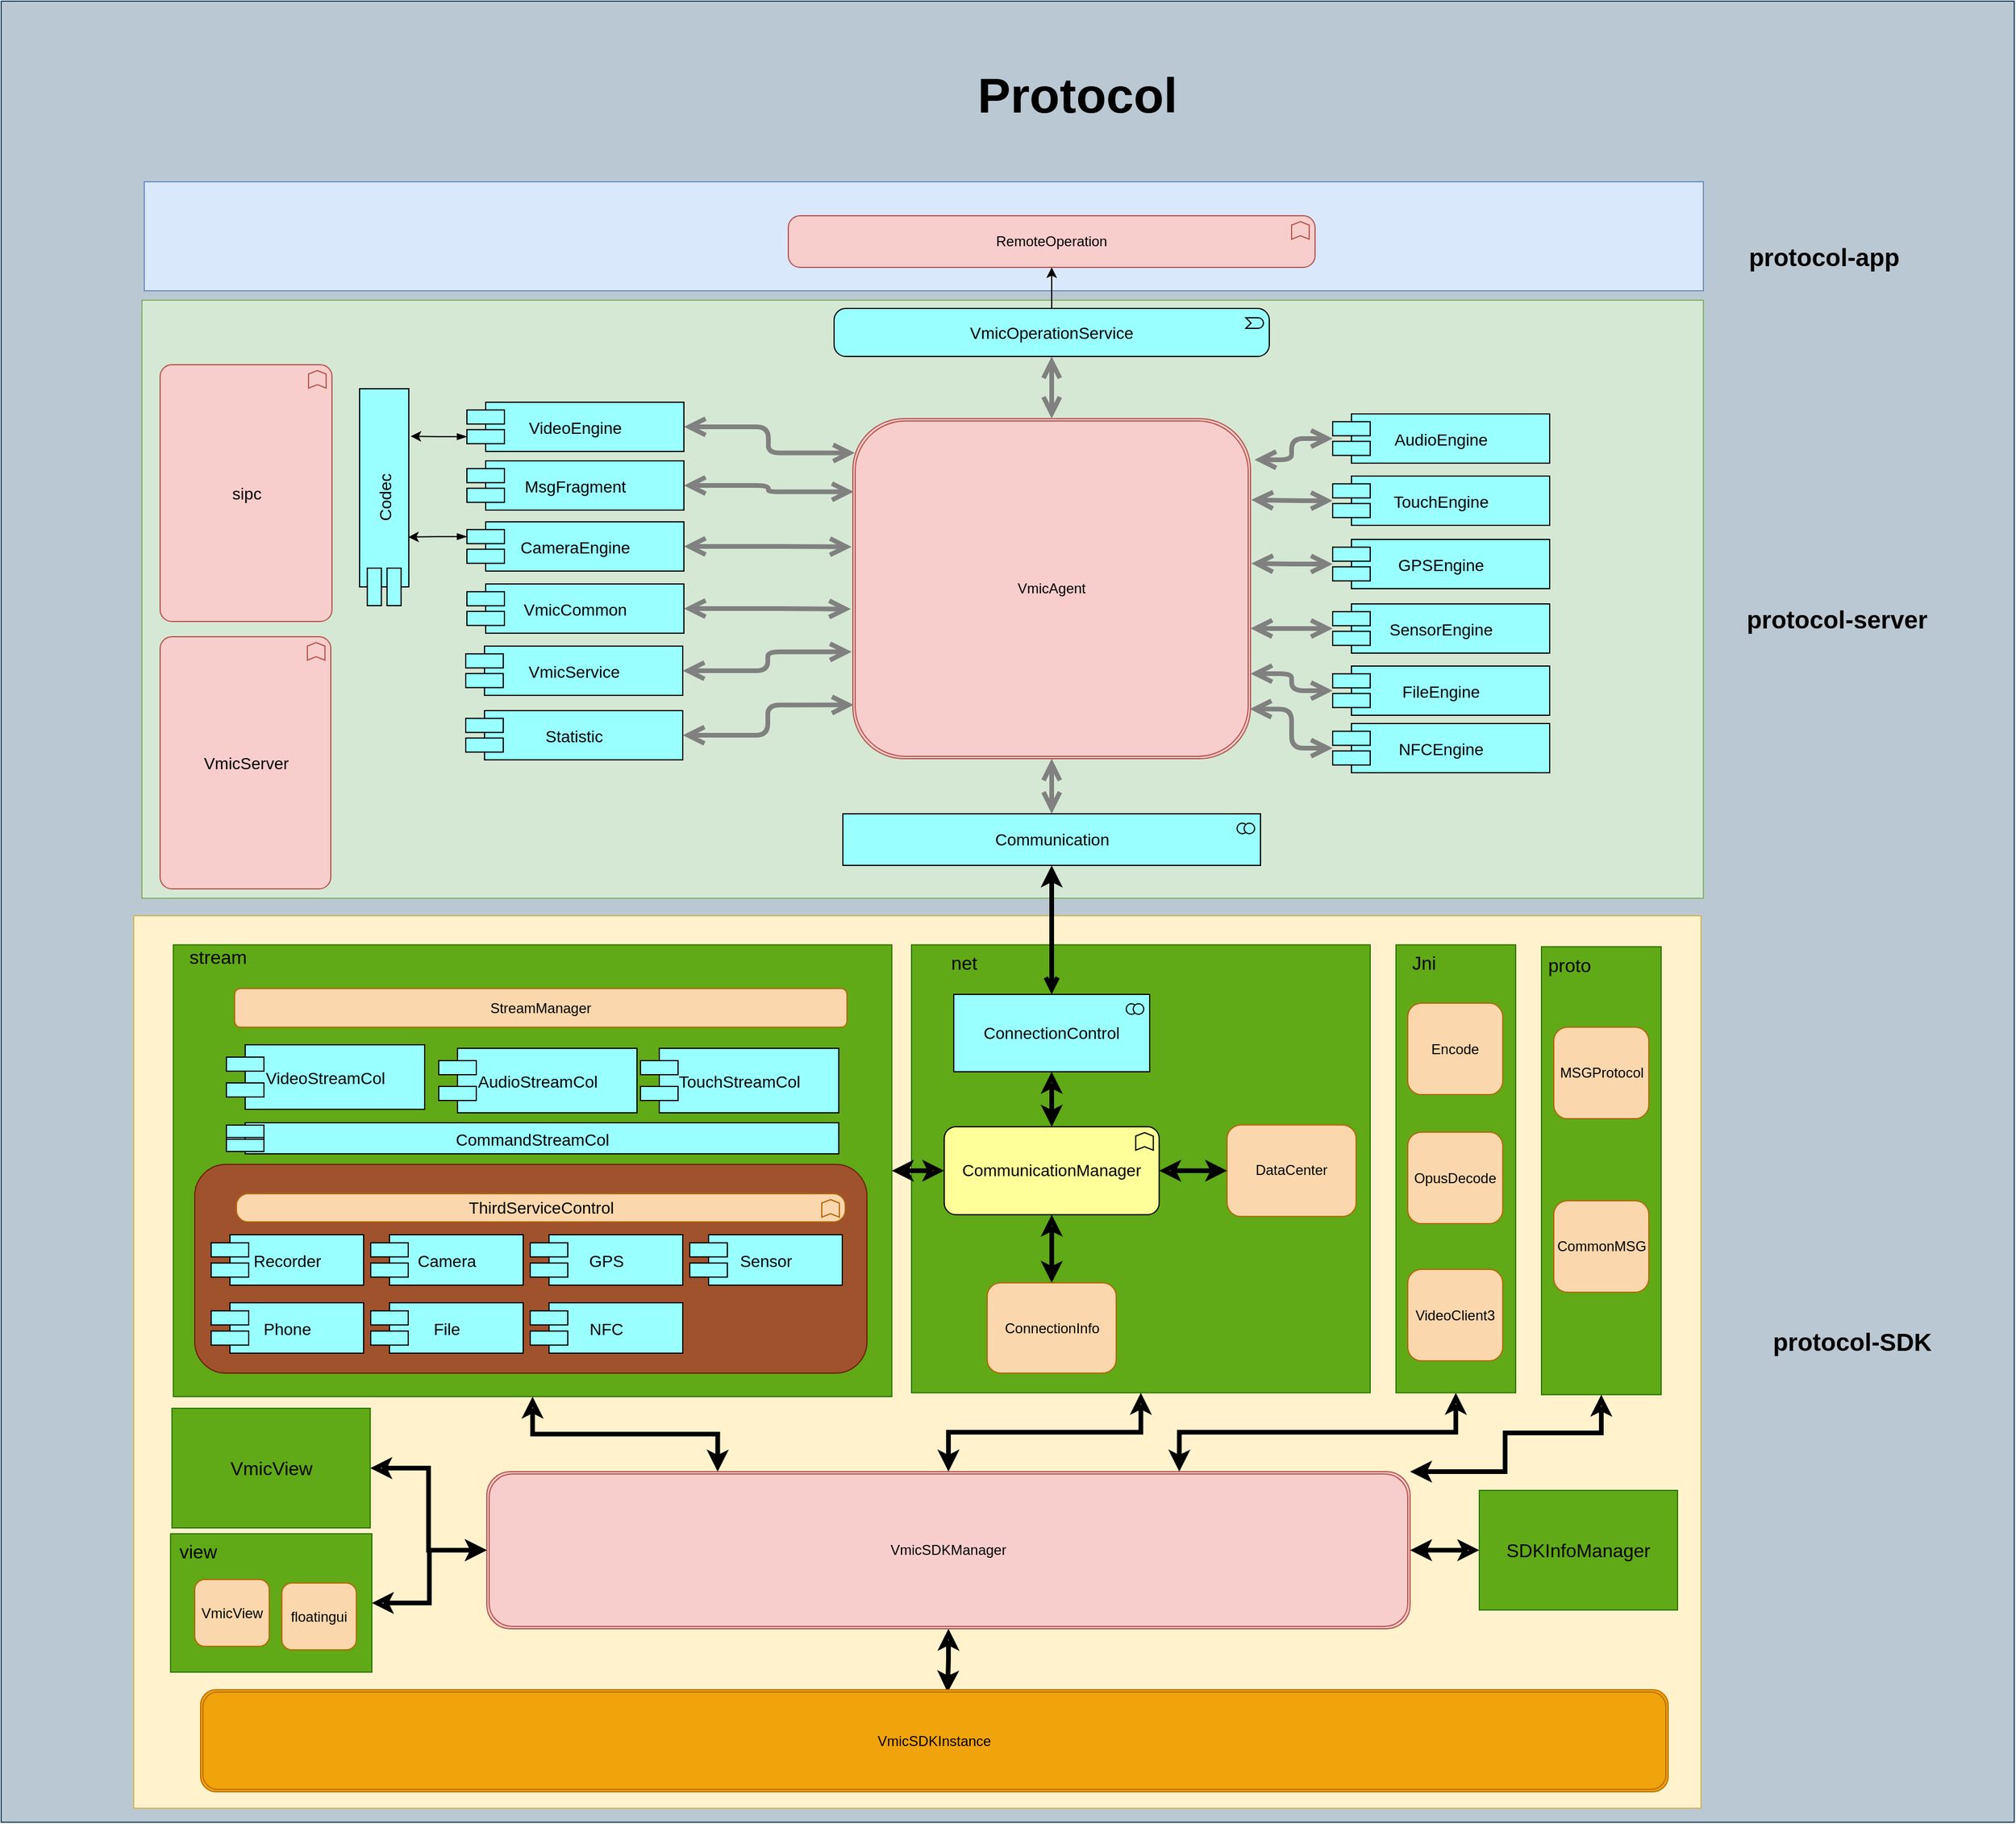 <mxfile version="14.7.6" type="github" pages="2">
  <diagram id="6I0OCvxSQrVGMHxT2VVA" name="summarized">
    <mxGraphModel dx="2205" dy="799" grid="0" gridSize="10" guides="1" tooltips="1" connect="1" arrows="1" fold="1" page="1" pageScale="1" pageWidth="850" pageHeight="1100" math="0" shadow="0">
      <root>
        <mxCell id="0" />
        <mxCell id="1" parent="0" />
        <mxCell id="gDalrLAwLHxZf8z9cI8n-122" value="" style="rounded=0;whiteSpace=wrap;html=1;shadow=0;fontSize=21;fillColor=#bac8d3;strokeColor=#23445d;" parent="1" vertex="1">
          <mxGeometry x="-778" y="35" width="1716" height="1553" as="geometry" />
        </mxCell>
        <mxCell id="dKdSaXE48SgPbhcamS2K-31" value="" style="whiteSpace=wrap;html=1;strokeColor=#d6b656;strokeWidth=1;fillColor=#fff2cc;fontSize=14;" parent="1" vertex="1">
          <mxGeometry x="-665" y="815" width="1336" height="761" as="geometry" />
        </mxCell>
        <mxCell id="gDalrLAwLHxZf8z9cI8n-120" style="edgeStyle=orthogonalEdgeStyle;rounded=0;orthogonalLoop=1;jettySize=auto;html=1;exitX=0.5;exitY=1;exitDx=0;exitDy=0;entryX=0.25;entryY=0;entryDx=0;entryDy=0;fontSize=16;fontColor=#000000;startArrow=classic;startFill=0;strokeColor=#000000;strokeWidth=4;" parent="1" source="gDalrLAwLHxZf8z9cI8n-64" target="gDalrLAwLHxZf8z9cI8n-106" edge="1">
          <mxGeometry relative="1" as="geometry" />
        </mxCell>
        <mxCell id="gDalrLAwLHxZf8z9cI8n-64" value="" style="rounded=0;whiteSpace=wrap;html=1;fillColor=#60a917;strokeColor=#2D7600;fontColor=#ffffff;" parent="1" vertex="1">
          <mxGeometry x="-631.25" y="839.75" width="612.5" height="385.25" as="geometry" />
        </mxCell>
        <mxCell id="gDalrLAwLHxZf8z9cI8n-81" value="" style="rounded=1;whiteSpace=wrap;html=1;shadow=0;fillColor=#a0522d;strokeColor=#6D1F00;fontColor=#ffffff;" parent="1" vertex="1">
          <mxGeometry x="-613" y="1027" width="573" height="178" as="geometry" />
        </mxCell>
        <mxCell id="dKdSaXE48SgPbhcamS2K-32" value="" style="whiteSpace=wrap;html=1;strokeColor=#82b366;strokeWidth=1;fillColor=#d5e8d4;fontSize=14;" parent="1" vertex="1">
          <mxGeometry x="-658" y="290" width="1331" height="510" as="geometry" />
        </mxCell>
        <mxCell id="gDalrLAwLHxZf8z9cI8n-58" style="edgeStyle=orthogonalEdgeStyle;rounded=1;orthogonalLoop=1;jettySize=auto;html=1;exitX=0.5;exitY=0;exitDx=0;exitDy=0;exitPerimeter=0;entryX=0.5;entryY=1;entryDx=0;entryDy=0;startArrow=open;startFill=0;fontSize=14;strokeColor=#808080;strokeWidth=4;endFill=0;endArrow=open;endSize=10;startSize=10;" parent="1" source="dKdSaXE48SgPbhcamS2K-55" target="gDalrLAwLHxZf8z9cI8n-9" edge="1">
          <mxGeometry relative="1" as="geometry" />
        </mxCell>
        <mxCell id="dKdSaXE48SgPbhcamS2K-55" value="Communication" style="html=1;whiteSpace=wrap;fillColor=#99ffff;shape=mxgraph.archimate3.application;appType=collab;archiType=square;fontSize=14;strokeColor=#000000;" parent="1" vertex="1">
          <mxGeometry x="-60.5" y="728" width="356" height="44" as="geometry" />
        </mxCell>
        <mxCell id="dKdSaXE48SgPbhcamS2K-59" value="protocol-SDK" style="text;html=1;strokeColor=none;fillColor=none;align=center;verticalAlign=middle;whiteSpace=wrap;fontSize=21;fontStyle=1" parent="1" vertex="1">
          <mxGeometry x="680" y="1143" width="240" height="69" as="geometry" />
        </mxCell>
        <mxCell id="dKdSaXE48SgPbhcamS2K-60" value="protocol-server" style="text;html=1;strokeColor=none;fillColor=none;align=center;verticalAlign=middle;whiteSpace=wrap;fontSize=21;fontStyle=1;" parent="1" vertex="1">
          <mxGeometry x="667" y="536" width="240" height="51" as="geometry" />
        </mxCell>
        <mxCell id="dKdSaXE48SgPbhcamS2K-63" value="Protocol" style="text;strokeColor=none;fillColor=none;html=1;fontSize=42;fontStyle=1;verticalAlign=middle;align=center;" parent="1" vertex="1">
          <mxGeometry x="-655.63" y="67" width="1590" height="98" as="geometry" />
        </mxCell>
        <mxCell id="gDalrLAwLHxZf8z9cI8n-2" value="" style="whiteSpace=wrap;html=1;strokeColor=#6c8ebf;strokeWidth=1;fillColor=#dae8fc;fontSize=14;" parent="1" vertex="1">
          <mxGeometry x="-656" y="189" width="1329" height="93" as="geometry" />
        </mxCell>
        <mxCell id="gDalrLAwLHxZf8z9cI8n-3" value="RemoteOperation" style="html=1;whiteSpace=wrap;fillColor=#f8cecc;shape=mxgraph.archimate3.application;appType=func;archiType=rounded;fontSize=12;rounded=1;strokeColor=#b85450;" parent="1" vertex="1">
          <mxGeometry x="-107" y="218" width="449" height="44" as="geometry" />
        </mxCell>
        <mxCell id="gDalrLAwLHxZf8z9cI8n-4" value="protocol-app" style="text;html=1;strokeColor=none;fillColor=none;align=center;verticalAlign=middle;whiteSpace=wrap;fontSize=21;fontStyle=1;" parent="1" vertex="1">
          <mxGeometry x="656" y="227" width="240" height="51" as="geometry" />
        </mxCell>
        <mxCell id="gDalrLAwLHxZf8z9cI8n-9" value="VmicAgent" style="shape=ext;double=1;rounded=1;whiteSpace=wrap;html=1;fillColor=#f8cecc;strokeColor=#b85450;" parent="1" vertex="1">
          <mxGeometry x="-52" y="391" width="339" height="290" as="geometry" />
        </mxCell>
        <mxCell id="gDalrLAwLHxZf8z9cI8n-12" style="edgeStyle=orthogonalEdgeStyle;rounded=0;orthogonalLoop=1;jettySize=auto;html=1;exitX=0.5;exitY=0;exitDx=0;exitDy=0;exitPerimeter=0;entryX=0.5;entryY=1;entryDx=0;entryDy=0;entryPerimeter=0;" parent="1" source="gDalrLAwLHxZf8z9cI8n-11" target="gDalrLAwLHxZf8z9cI8n-3" edge="1">
          <mxGeometry relative="1" as="geometry" />
        </mxCell>
        <mxCell id="gDalrLAwLHxZf8z9cI8n-13" style="edgeStyle=orthogonalEdgeStyle;rounded=1;orthogonalLoop=1;jettySize=auto;html=1;entryX=0.5;entryY=0;entryDx=0;entryDy=0;fontSize=14;strokeColor=#808080;strokeWidth=4;endFill=0;endArrow=open;endSize=10;startFill=0;startArrow=open;startSize=10;" parent="1" source="gDalrLAwLHxZf8z9cI8n-11" target="gDalrLAwLHxZf8z9cI8n-9" edge="1">
          <mxGeometry relative="1" as="geometry" />
        </mxCell>
        <mxCell id="gDalrLAwLHxZf8z9cI8n-11" value="VmicOperationService" style="html=1;whiteSpace=wrap;fillColor=#99ffff;shape=mxgraph.archimate3.application;appType=event;archiType=rounded;fontSize=14;" parent="1" vertex="1">
          <mxGeometry x="-68" y="297" width="371" height="41" as="geometry" />
        </mxCell>
        <mxCell id="gDalrLAwLHxZf8z9cI8n-46" style="edgeStyle=orthogonalEdgeStyle;rounded=1;orthogonalLoop=1;jettySize=auto;html=1;entryX=0.005;entryY=0.101;entryDx=0;entryDy=0;entryPerimeter=0;fontSize=14;strokeColor=#808080;endFill=0;endArrow=open;endSize=10;startSize=10;startArrow=open;startFill=0;strokeWidth=4;" parent="1" source="gDalrLAwLHxZf8z9cI8n-15" target="gDalrLAwLHxZf8z9cI8n-9" edge="1">
          <mxGeometry relative="1" as="geometry" />
        </mxCell>
        <mxCell id="E8-C7WluDahBW7FMulQ7-10" style="edgeStyle=orthogonalEdgeStyle;rounded=0;orthogonalLoop=1;jettySize=auto;html=1;exitX=0;exitY=0.7;exitDx=0;exitDy=0;entryX=0.781;entryY=1.036;entryDx=0;entryDy=0;entryPerimeter=0;startArrow=blockThin;startFill=1;" edge="1" parent="1" source="gDalrLAwLHxZf8z9cI8n-15" target="E8-C7WluDahBW7FMulQ7-3">
          <mxGeometry relative="1" as="geometry" />
        </mxCell>
        <mxCell id="gDalrLAwLHxZf8z9cI8n-15" value="VideoEngine" style="shape=component;align=center;fillColor=#99ffff;gradientColor=none;fontSize=14;" parent="1" vertex="1">
          <mxGeometry x="-381" y="377" width="185" height="42" as="geometry" />
        </mxCell>
        <mxCell id="gDalrLAwLHxZf8z9cI8n-47" style="edgeStyle=orthogonalEdgeStyle;rounded=1;orthogonalLoop=1;jettySize=auto;html=1;entryX=0.002;entryY=0.215;entryDx=0;entryDy=0;entryPerimeter=0;fontSize=14;strokeColor=#808080;endFill=0;endArrow=open;endSize=10;startSize=10;startArrow=open;startFill=0;strokeWidth=4;" parent="1" source="gDalrLAwLHxZf8z9cI8n-19" target="gDalrLAwLHxZf8z9cI8n-9" edge="1">
          <mxGeometry relative="1" as="geometry" />
        </mxCell>
        <mxCell id="gDalrLAwLHxZf8z9cI8n-19" value="MsgFragment" style="shape=component;align=center;fillColor=#99ffff;gradientColor=none;fontSize=14;" parent="1" vertex="1">
          <mxGeometry x="-381" y="427" width="185" height="42" as="geometry" />
        </mxCell>
        <mxCell id="gDalrLAwLHxZf8z9cI8n-48" style="edgeStyle=orthogonalEdgeStyle;rounded=1;orthogonalLoop=1;jettySize=auto;html=1;entryX=-0.003;entryY=0.377;entryDx=0;entryDy=0;entryPerimeter=0;fontSize=14;strokeColor=#808080;endFill=0;endArrow=open;endSize=10;startSize=10;startArrow=open;startFill=0;strokeWidth=4;" parent="1" source="gDalrLAwLHxZf8z9cI8n-20" target="gDalrLAwLHxZf8z9cI8n-9" edge="1">
          <mxGeometry relative="1" as="geometry" />
        </mxCell>
        <mxCell id="E8-C7WluDahBW7FMulQ7-9" style="edgeStyle=orthogonalEdgeStyle;rounded=0;orthogonalLoop=1;jettySize=auto;html=1;exitX=0;exitY=0.3;exitDx=0;exitDy=0;entryX=0.316;entryY=0.988;entryDx=0;entryDy=0;entryPerimeter=0;startArrow=blockThin;startFill=1;" edge="1" parent="1" source="gDalrLAwLHxZf8z9cI8n-20" target="E8-C7WluDahBW7FMulQ7-3">
          <mxGeometry relative="1" as="geometry" />
        </mxCell>
        <mxCell id="gDalrLAwLHxZf8z9cI8n-20" value="CameraEngine" style="shape=component;align=center;fillColor=#99ffff;gradientColor=none;fontSize=14;" parent="1" vertex="1">
          <mxGeometry x="-381" y="479" width="185" height="42" as="geometry" />
        </mxCell>
        <mxCell id="gDalrLAwLHxZf8z9cI8n-49" style="edgeStyle=orthogonalEdgeStyle;rounded=1;orthogonalLoop=1;jettySize=auto;html=1;entryX=-0.005;entryY=0.56;entryDx=0;entryDy=0;entryPerimeter=0;fontSize=14;strokeColor=#808080;endFill=0;endArrow=open;endSize=10;startSize=10;startArrow=open;startFill=0;strokeWidth=4;" parent="1" source="gDalrLAwLHxZf8z9cI8n-21" target="gDalrLAwLHxZf8z9cI8n-9" edge="1">
          <mxGeometry relative="1" as="geometry" />
        </mxCell>
        <mxCell id="gDalrLAwLHxZf8z9cI8n-21" value="VmicCommon" style="shape=component;align=center;fillColor=#99ffff;gradientColor=none;fontSize=14;" parent="1" vertex="1">
          <mxGeometry x="-381" y="532" width="185" height="42" as="geometry" />
        </mxCell>
        <mxCell id="gDalrLAwLHxZf8z9cI8n-50" style="edgeStyle=orthogonalEdgeStyle;rounded=1;orthogonalLoop=1;jettySize=auto;html=1;exitX=1;exitY=0.5;exitDx=0;exitDy=0;entryX=-0.003;entryY=0.686;entryDx=0;entryDy=0;entryPerimeter=0;fontSize=14;strokeColor=#808080;endFill=0;endArrow=open;endSize=10;startSize=10;startArrow=open;startFill=0;strokeWidth=4;" parent="1" source="gDalrLAwLHxZf8z9cI8n-22" target="gDalrLAwLHxZf8z9cI8n-9" edge="1">
          <mxGeometry relative="1" as="geometry" />
        </mxCell>
        <mxCell id="gDalrLAwLHxZf8z9cI8n-22" value="VmicService" style="shape=component;align=center;fillColor=#99ffff;gradientColor=none;fontSize=14;" parent="1" vertex="1">
          <mxGeometry x="-382" y="585" width="185" height="42" as="geometry" />
        </mxCell>
        <mxCell id="gDalrLAwLHxZf8z9cI8n-52" style="edgeStyle=orthogonalEdgeStyle;rounded=1;orthogonalLoop=1;jettySize=auto;html=1;entryX=1.01;entryY=0.121;entryDx=0;entryDy=0;entryPerimeter=0;fontSize=14;strokeColor=#808080;endFill=0;endArrow=open;endSize=10;startSize=10;startArrow=open;startFill=0;strokeWidth=4;" parent="1" source="gDalrLAwLHxZf8z9cI8n-23" target="gDalrLAwLHxZf8z9cI8n-9" edge="1">
          <mxGeometry relative="1" as="geometry" />
        </mxCell>
        <mxCell id="gDalrLAwLHxZf8z9cI8n-23" value="AudioEngine" style="shape=component;align=center;fillColor=#99ffff;gradientColor=none;fontSize=14;" parent="1" vertex="1">
          <mxGeometry x="357" y="387" width="185" height="42" as="geometry" />
        </mxCell>
        <mxCell id="gDalrLAwLHxZf8z9cI8n-53" style="edgeStyle=orthogonalEdgeStyle;rounded=1;orthogonalLoop=1;jettySize=auto;html=1;entryX=1.002;entryY=0.239;entryDx=0;entryDy=0;entryPerimeter=0;fontSize=14;strokeColor=#808080;endFill=0;endArrow=open;endSize=10;startSize=10;startArrow=open;startFill=0;strokeWidth=4;" parent="1" source="gDalrLAwLHxZf8z9cI8n-24" target="gDalrLAwLHxZf8z9cI8n-9" edge="1">
          <mxGeometry relative="1" as="geometry" />
        </mxCell>
        <mxCell id="gDalrLAwLHxZf8z9cI8n-24" value="TouchEngine" style="shape=component;align=center;fillColor=#99ffff;gradientColor=none;fontSize=14;" parent="1" vertex="1">
          <mxGeometry x="357" y="440" width="185" height="42" as="geometry" />
        </mxCell>
        <mxCell id="gDalrLAwLHxZf8z9cI8n-54" style="edgeStyle=orthogonalEdgeStyle;rounded=1;orthogonalLoop=1;jettySize=auto;html=1;entryX=1.002;entryY=0.426;entryDx=0;entryDy=0;entryPerimeter=0;fontSize=14;strokeColor=#808080;endFill=0;endArrow=open;endSize=10;startSize=10;startArrow=open;startFill=0;strokeWidth=4;" parent="1" source="gDalrLAwLHxZf8z9cI8n-25" target="gDalrLAwLHxZf8z9cI8n-9" edge="1">
          <mxGeometry relative="1" as="geometry" />
        </mxCell>
        <mxCell id="gDalrLAwLHxZf8z9cI8n-25" value="GPSEngine" style="shape=component;align=center;fillColor=#99ffff;gradientColor=none;fontSize=14;" parent="1" vertex="1">
          <mxGeometry x="357" y="494" width="185" height="42" as="geometry" />
        </mxCell>
        <mxCell id="gDalrLAwLHxZf8z9cI8n-55" style="edgeStyle=orthogonalEdgeStyle;rounded=1;orthogonalLoop=1;jettySize=auto;html=1;entryX=1;entryY=0.617;entryDx=0;entryDy=0;entryPerimeter=0;fontSize=14;strokeColor=#808080;endFill=0;endArrow=open;endSize=10;startSize=10;startArrow=open;startFill=0;strokeWidth=4;" parent="1" source="gDalrLAwLHxZf8z9cI8n-26" target="gDalrLAwLHxZf8z9cI8n-9" edge="1">
          <mxGeometry relative="1" as="geometry" />
        </mxCell>
        <mxCell id="gDalrLAwLHxZf8z9cI8n-26" value="SensorEngine" style="shape=component;align=center;fillColor=#99ffff;gradientColor=none;fontSize=14;" parent="1" vertex="1">
          <mxGeometry x="357" y="549" width="185" height="42" as="geometry" />
        </mxCell>
        <mxCell id="gDalrLAwLHxZf8z9cI8n-56" style="edgeStyle=orthogonalEdgeStyle;rounded=1;orthogonalLoop=1;jettySize=auto;html=1;entryX=1;entryY=0.75;entryDx=0;entryDy=0;fontSize=14;strokeColor=#808080;endFill=0;endArrow=open;endSize=10;startSize=10;startArrow=open;startFill=0;strokeWidth=4;" parent="1" source="gDalrLAwLHxZf8z9cI8n-27" target="gDalrLAwLHxZf8z9cI8n-9" edge="1">
          <mxGeometry relative="1" as="geometry" />
        </mxCell>
        <mxCell id="gDalrLAwLHxZf8z9cI8n-27" value="FileEngine" style="shape=component;align=center;fillColor=#99ffff;gradientColor=none;fontSize=14;" parent="1" vertex="1">
          <mxGeometry x="357" y="602" width="185" height="42" as="geometry" />
        </mxCell>
        <mxCell id="gDalrLAwLHxZf8z9cI8n-51" style="edgeStyle=orthogonalEdgeStyle;rounded=1;orthogonalLoop=1;jettySize=auto;html=1;exitX=1;exitY=0.5;exitDx=0;exitDy=0;entryX=0.002;entryY=0.842;entryDx=0;entryDy=0;entryPerimeter=0;fontSize=14;strokeColor=#808080;endFill=0;endArrow=open;endSize=10;startSize=10;startArrow=open;startFill=0;strokeWidth=4;" parent="1" source="gDalrLAwLHxZf8z9cI8n-28" target="gDalrLAwLHxZf8z9cI8n-9" edge="1">
          <mxGeometry relative="1" as="geometry" />
        </mxCell>
        <mxCell id="gDalrLAwLHxZf8z9cI8n-28" value="Statistic" style="shape=component;align=center;fillColor=#99ffff;gradientColor=none;fontSize=14;" parent="1" vertex="1">
          <mxGeometry x="-382" y="640" width="185" height="42" as="geometry" />
        </mxCell>
        <mxCell id="gDalrLAwLHxZf8z9cI8n-57" style="edgeStyle=orthogonalEdgeStyle;rounded=1;orthogonalLoop=1;jettySize=auto;html=1;entryX=0.998;entryY=0.854;entryDx=0;entryDy=0;entryPerimeter=0;fontSize=14;strokeColor=#808080;endFill=0;endArrow=open;endSize=10;startSize=10;startArrow=open;startFill=0;strokeWidth=4;" parent="1" source="gDalrLAwLHxZf8z9cI8n-37" target="gDalrLAwLHxZf8z9cI8n-9" edge="1">
          <mxGeometry relative="1" as="geometry" />
        </mxCell>
        <mxCell id="gDalrLAwLHxZf8z9cI8n-37" value="NFCEngine" style="shape=component;align=center;fillColor=#99ffff;gradientColor=none;fontSize=14;" parent="1" vertex="1">
          <mxGeometry x="357" y="651" width="185" height="42" as="geometry" />
        </mxCell>
        <mxCell id="gDalrLAwLHxZf8z9cI8n-61" value="VmicServer" style="html=1;whiteSpace=wrap;fillColor=#f8cecc;shape=mxgraph.archimate3.application;appType=func;archiType=rounded;fontSize=14;strokeColor=#b85450;" parent="1" vertex="1">
          <mxGeometry x="-642.5" y="577" width="145.5" height="215" as="geometry" />
        </mxCell>
        <mxCell id="gDalrLAwLHxZf8z9cI8n-65" value="StreamManager" style="rounded=1;whiteSpace=wrap;html=1;fillColor=#fad7ac;strokeColor=#b46504;" parent="1" vertex="1">
          <mxGeometry x="-579" y="877" width="522" height="33" as="geometry" />
        </mxCell>
        <mxCell id="gDalrLAwLHxZf8z9cI8n-66" value="VideoStreamCol" style="shape=component;align=center;fillColor=#99ffff;gradientColor=none;fontSize=14;" parent="1" vertex="1">
          <mxGeometry x="-586" y="925" width="169" height="55" as="geometry" />
        </mxCell>
        <mxCell id="gDalrLAwLHxZf8z9cI8n-69" value="AudioStreamCol" style="shape=component;align=center;fillColor=#99ffff;gradientColor=none;fontSize=14;" parent="1" vertex="1">
          <mxGeometry x="-405" y="928" width="169" height="55" as="geometry" />
        </mxCell>
        <mxCell id="gDalrLAwLHxZf8z9cI8n-70" value="TouchStreamCol" style="shape=component;align=center;fillColor=#99ffff;gradientColor=none;fontSize=14;" parent="1" vertex="1">
          <mxGeometry x="-233" y="928" width="169" height="55" as="geometry" />
        </mxCell>
        <mxCell id="gDalrLAwLHxZf8z9cI8n-71" value="CommandStreamCol" style="shape=component;align=center;fillColor=#99ffff;gradientColor=none;fontSize=14;" parent="1" vertex="1">
          <mxGeometry x="-586" y="991.5" width="522" height="26.5" as="geometry" />
        </mxCell>
        <mxCell id="gDalrLAwLHxZf8z9cI8n-72" value="ThirdServiceControl" style="html=1;whiteSpace=wrap;fillColor=#fad7ac;shape=mxgraph.archimate3.application;appType=func;archiType=rounded;fontSize=14;strokeColor=#b46504;" parent="1" vertex="1">
          <mxGeometry x="-577.5" y="1052" width="519" height="24" as="geometry" />
        </mxCell>
        <mxCell id="gDalrLAwLHxZf8z9cI8n-73" value="Recorder" style="shape=component;align=center;fillColor=#99ffff;gradientColor=none;fontSize=14;" parent="1" vertex="1">
          <mxGeometry x="-599" y="1087" width="130" height="43" as="geometry" />
        </mxCell>
        <mxCell id="gDalrLAwLHxZf8z9cI8n-74" value="Camera" style="shape=component;align=center;fillColor=#99ffff;gradientColor=none;fontSize=14;" parent="1" vertex="1">
          <mxGeometry x="-463" y="1087" width="130" height="43" as="geometry" />
        </mxCell>
        <mxCell id="gDalrLAwLHxZf8z9cI8n-75" value="GPS" style="shape=component;align=center;fillColor=#99ffff;gradientColor=none;fontSize=14;" parent="1" vertex="1">
          <mxGeometry x="-327" y="1087" width="130" height="43" as="geometry" />
        </mxCell>
        <mxCell id="gDalrLAwLHxZf8z9cI8n-76" value="Sensor" style="shape=component;align=center;fillColor=#99ffff;gradientColor=none;fontSize=14;" parent="1" vertex="1">
          <mxGeometry x="-191" y="1087" width="130" height="43" as="geometry" />
        </mxCell>
        <mxCell id="gDalrLAwLHxZf8z9cI8n-77" value="Phone" style="shape=component;align=center;fillColor=#99ffff;gradientColor=none;fontSize=14;" parent="1" vertex="1">
          <mxGeometry x="-599" y="1145" width="130" height="43" as="geometry" />
        </mxCell>
        <mxCell id="gDalrLAwLHxZf8z9cI8n-78" value="File" style="shape=component;align=center;fillColor=#99ffff;gradientColor=none;fontSize=14;" parent="1" vertex="1">
          <mxGeometry x="-463" y="1145" width="130" height="43" as="geometry" />
        </mxCell>
        <mxCell id="gDalrLAwLHxZf8z9cI8n-79" value="NFC" style="shape=component;align=center;fillColor=#99ffff;gradientColor=none;fontSize=14;" parent="1" vertex="1">
          <mxGeometry x="-327" y="1145" width="130" height="43" as="geometry" />
        </mxCell>
        <mxCell id="gDalrLAwLHxZf8z9cI8n-82" value="stream" style="text;html=1;align=center;verticalAlign=middle;whiteSpace=wrap;rounded=0;shadow=0;fontSize=16;" parent="1" vertex="1">
          <mxGeometry x="-639" y="839.75" width="92" height="20" as="geometry" />
        </mxCell>
        <mxCell id="gDalrLAwLHxZf8z9cI8n-114" style="edgeStyle=orthogonalEdgeStyle;rounded=0;orthogonalLoop=1;jettySize=auto;html=1;fontSize=16;fontColor=#000000;startArrow=classic;startFill=0;strokeColor=#000000;strokeWidth=4;" parent="1" source="gDalrLAwLHxZf8z9cI8n-83" target="gDalrLAwLHxZf8z9cI8n-106" edge="1">
          <mxGeometry relative="1" as="geometry" />
        </mxCell>
        <mxCell id="gDalrLAwLHxZf8z9cI8n-83" value="" style="rounded=0;whiteSpace=wrap;html=1;shadow=0;fontSize=16;fontColor=#ffffff;fillColor=#60a917;strokeColor=#2D7600;" parent="1" vertex="1">
          <mxGeometry x="-2" y="839.75" width="391" height="382" as="geometry" />
        </mxCell>
        <mxCell id="gDalrLAwLHxZf8z9cI8n-84" value="net" style="text;html=1;align=center;verticalAlign=middle;whiteSpace=wrap;rounded=0;shadow=0;fontSize=16;" parent="1" vertex="1">
          <mxGeometry x="-3" y="845" width="92" height="20" as="geometry" />
        </mxCell>
        <mxCell id="gDalrLAwLHxZf8z9cI8n-85" value="DataCenter" style="rounded=1;whiteSpace=wrap;html=1;fillColor=#fad7ac;strokeColor=#b46504;" parent="1" vertex="1">
          <mxGeometry x="267" y="993.37" width="110" height="78" as="geometry" />
        </mxCell>
        <mxCell id="gDalrLAwLHxZf8z9cI8n-87" style="edgeStyle=orthogonalEdgeStyle;rounded=0;orthogonalLoop=1;jettySize=auto;html=1;entryX=0.5;entryY=1;entryDx=0;entryDy=0;entryPerimeter=0;fontSize=16;fontColor=#000000;startArrow=open;startFill=0;strokeColor=#000000;strokeWidth=4;" parent="1" source="gDalrLAwLHxZf8z9cI8n-86" target="dKdSaXE48SgPbhcamS2K-55" edge="1">
          <mxGeometry relative="1" as="geometry" />
        </mxCell>
        <mxCell id="gDalrLAwLHxZf8z9cI8n-91" style="edgeStyle=orthogonalEdgeStyle;rounded=0;orthogonalLoop=1;jettySize=auto;html=1;fontSize=16;fontColor=#000000;startArrow=classic;startFill=0;strokeColor=#000000;strokeWidth=4;" parent="1" source="gDalrLAwLHxZf8z9cI8n-86" target="gDalrLAwLHxZf8z9cI8n-90" edge="1">
          <mxGeometry relative="1" as="geometry" />
        </mxCell>
        <mxCell id="gDalrLAwLHxZf8z9cI8n-86" value="ConnectionControl" style="html=1;whiteSpace=wrap;fillColor=#99ffff;shape=mxgraph.archimate3.application;appType=collab;archiType=square;fontSize=14;strokeColor=#000000;" parent="1" vertex="1">
          <mxGeometry x="34" y="882" width="167" height="66" as="geometry" />
        </mxCell>
        <mxCell id="gDalrLAwLHxZf8z9cI8n-93" style="edgeStyle=orthogonalEdgeStyle;rounded=0;orthogonalLoop=1;jettySize=auto;html=1;entryX=1;entryY=0.5;entryDx=0;entryDy=0;fontSize=16;fontColor=#000000;startArrow=classic;startFill=0;strokeColor=#000000;strokeWidth=4;" parent="1" source="gDalrLAwLHxZf8z9cI8n-90" target="gDalrLAwLHxZf8z9cI8n-64" edge="1">
          <mxGeometry relative="1" as="geometry" />
        </mxCell>
        <mxCell id="gDalrLAwLHxZf8z9cI8n-94" style="edgeStyle=orthogonalEdgeStyle;rounded=0;orthogonalLoop=1;jettySize=auto;html=1;fontSize=16;fontColor=#000000;startArrow=classic;startFill=0;strokeColor=#000000;strokeWidth=4;" parent="1" source="gDalrLAwLHxZf8z9cI8n-90" target="gDalrLAwLHxZf8z9cI8n-85" edge="1">
          <mxGeometry relative="1" as="geometry" />
        </mxCell>
        <mxCell id="gDalrLAwLHxZf8z9cI8n-96" style="edgeStyle=orthogonalEdgeStyle;rounded=0;orthogonalLoop=1;jettySize=auto;html=1;entryX=0.5;entryY=0;entryDx=0;entryDy=0;fontSize=16;fontColor=#000000;startArrow=classic;startFill=0;strokeColor=#000000;strokeWidth=4;" parent="1" source="gDalrLAwLHxZf8z9cI8n-90" target="gDalrLAwLHxZf8z9cI8n-95" edge="1">
          <mxGeometry relative="1" as="geometry" />
        </mxCell>
        <mxCell id="gDalrLAwLHxZf8z9cI8n-90" value="CommunicationManager" style="html=1;whiteSpace=wrap;fillColor=#ffff99;shape=mxgraph.archimate3.application;appType=func;archiType=rounded;fontSize=14;" parent="1" vertex="1">
          <mxGeometry x="25.88" y="994.87" width="183.25" height="75" as="geometry" />
        </mxCell>
        <mxCell id="gDalrLAwLHxZf8z9cI8n-95" value="ConnectionInfo" style="rounded=1;whiteSpace=wrap;html=1;fillColor=#fad7ac;strokeColor=#b46504;" parent="1" vertex="1">
          <mxGeometry x="62.5" y="1128" width="110" height="77" as="geometry" />
        </mxCell>
        <mxCell id="gDalrLAwLHxZf8z9cI8n-115" style="edgeStyle=orthogonalEdgeStyle;rounded=0;orthogonalLoop=1;jettySize=auto;html=1;entryX=0.75;entryY=0;entryDx=0;entryDy=0;fontSize=16;fontColor=#000000;startArrow=classic;startFill=0;strokeColor=#000000;strokeWidth=4;" parent="1" source="gDalrLAwLHxZf8z9cI8n-97" target="gDalrLAwLHxZf8z9cI8n-106" edge="1">
          <mxGeometry relative="1" as="geometry" />
        </mxCell>
        <mxCell id="gDalrLAwLHxZf8z9cI8n-97" value="" style="rounded=0;whiteSpace=wrap;html=1;shadow=0;fontSize=16;fontColor=#ffffff;fillColor=#60a917;strokeColor=#2D7600;" parent="1" vertex="1">
          <mxGeometry x="411" y="839.75" width="102" height="382" as="geometry" />
        </mxCell>
        <mxCell id="gDalrLAwLHxZf8z9cI8n-98" value="Jni" style="text;html=1;align=center;verticalAlign=middle;whiteSpace=wrap;rounded=0;shadow=0;fontSize=16;" parent="1" vertex="1">
          <mxGeometry x="389" y="845" width="92" height="20" as="geometry" />
        </mxCell>
        <mxCell id="gDalrLAwLHxZf8z9cI8n-99" value="VideoClient3" style="rounded=1;whiteSpace=wrap;html=1;fillColor=#fad7ac;strokeColor=#b46504;" parent="1" vertex="1">
          <mxGeometry x="421" y="1116.5" width="81" height="78" as="geometry" />
        </mxCell>
        <mxCell id="gDalrLAwLHxZf8z9cI8n-100" value="OpusDecode" style="rounded=1;whiteSpace=wrap;html=1;fillColor=#fad7ac;strokeColor=#b46504;" parent="1" vertex="1">
          <mxGeometry x="421" y="999.5" width="81" height="78" as="geometry" />
        </mxCell>
        <mxCell id="gDalrLAwLHxZf8z9cI8n-101" value="Encode" style="rounded=1;whiteSpace=wrap;html=1;fillColor=#fad7ac;strokeColor=#b46504;" parent="1" vertex="1">
          <mxGeometry x="421" y="889.5" width="81" height="78" as="geometry" />
        </mxCell>
        <mxCell id="gDalrLAwLHxZf8z9cI8n-116" style="edgeStyle=orthogonalEdgeStyle;rounded=0;orthogonalLoop=1;jettySize=auto;html=1;entryX=1;entryY=0;entryDx=0;entryDy=0;fontSize=16;fontColor=#000000;startArrow=classic;startFill=0;strokeColor=#000000;strokeWidth=4;exitX=0.5;exitY=1;exitDx=0;exitDy=0;" parent="1" source="gDalrLAwLHxZf8z9cI8n-102" target="gDalrLAwLHxZf8z9cI8n-106" edge="1">
          <mxGeometry relative="1" as="geometry">
            <Array as="points">
              <mxPoint x="586" y="1256" />
              <mxPoint x="504" y="1256" />
              <mxPoint x="504" y="1289" />
            </Array>
          </mxGeometry>
        </mxCell>
        <mxCell id="gDalrLAwLHxZf8z9cI8n-102" value="" style="rounded=0;whiteSpace=wrap;html=1;shadow=0;fontSize=16;fontColor=#ffffff;fillColor=#60a917;strokeColor=#2D7600;" parent="1" vertex="1">
          <mxGeometry x="535" y="841.37" width="102" height="382" as="geometry" />
        </mxCell>
        <mxCell id="gDalrLAwLHxZf8z9cI8n-103" value="proto" style="text;html=1;align=center;verticalAlign=middle;whiteSpace=wrap;rounded=0;shadow=0;fontSize=16;" parent="1" vertex="1">
          <mxGeometry x="513" y="846.62" width="92" height="20" as="geometry" />
        </mxCell>
        <mxCell id="gDalrLAwLHxZf8z9cI8n-104" value="MSGProtocol" style="rounded=1;whiteSpace=wrap;html=1;fillColor=#fad7ac;strokeColor=#b46504;" parent="1" vertex="1">
          <mxGeometry x="545.5" y="910" width="81" height="78" as="geometry" />
        </mxCell>
        <mxCell id="gDalrLAwLHxZf8z9cI8n-105" value="CommonMSG" style="rounded=1;whiteSpace=wrap;html=1;fillColor=#fad7ac;strokeColor=#b46504;" parent="1" vertex="1">
          <mxGeometry x="545.5" y="1058" width="81" height="78" as="geometry" />
        </mxCell>
        <mxCell id="gDalrLAwLHxZf8z9cI8n-121" style="edgeStyle=orthogonalEdgeStyle;rounded=0;orthogonalLoop=1;jettySize=auto;html=1;exitX=0.5;exitY=1;exitDx=0;exitDy=0;entryX=0.509;entryY=0.026;entryDx=0;entryDy=0;entryPerimeter=0;fontSize=16;fontColor=#000000;startArrow=classic;startFill=0;strokeColor=#000000;strokeWidth=4;" parent="1" source="gDalrLAwLHxZf8z9cI8n-106" target="gDalrLAwLHxZf8z9cI8n-107" edge="1">
          <mxGeometry relative="1" as="geometry" />
        </mxCell>
        <mxCell id="gDalrLAwLHxZf8z9cI8n-106" value="VmicSDKManager" style="shape=ext;double=1;rounded=1;whiteSpace=wrap;html=1;fillColor=#f8cecc;strokeColor=#b85450;" parent="1" vertex="1">
          <mxGeometry x="-364" y="1289" width="787" height="134" as="geometry" />
        </mxCell>
        <mxCell id="gDalrLAwLHxZf8z9cI8n-107" value="VmicSDKInstance" style="shape=ext;double=1;rounded=1;whiteSpace=wrap;html=1;fillColor=#f0a30a;strokeColor=#BD7000;fontColor=#000000;" parent="1" vertex="1">
          <mxGeometry x="-608" y="1475" width="1251" height="87" as="geometry" />
        </mxCell>
        <mxCell id="gDalrLAwLHxZf8z9cI8n-119" style="edgeStyle=orthogonalEdgeStyle;rounded=0;orthogonalLoop=1;jettySize=auto;html=1;entryX=0;entryY=0.5;entryDx=0;entryDy=0;fontSize=16;fontColor=#000000;startArrow=classic;startFill=0;strokeColor=#000000;strokeWidth=4;" parent="1" source="gDalrLAwLHxZf8z9cI8n-108" target="gDalrLAwLHxZf8z9cI8n-106" edge="1">
          <mxGeometry relative="1" as="geometry" />
        </mxCell>
        <mxCell id="gDalrLAwLHxZf8z9cI8n-108" value="" style="rounded=0;whiteSpace=wrap;html=1;shadow=0;fontSize=16;fontColor=#ffffff;fillColor=#60a917;strokeColor=#2D7600;" parent="1" vertex="1">
          <mxGeometry x="-633.63" y="1342" width="171.63" height="118" as="geometry" />
        </mxCell>
        <mxCell id="gDalrLAwLHxZf8z9cI8n-109" value="view" style="text;html=1;align=center;verticalAlign=middle;whiteSpace=wrap;rounded=0;shadow=0;fontSize=16;" parent="1" vertex="1">
          <mxGeometry x="-655.63" y="1347.25" width="92" height="20" as="geometry" />
        </mxCell>
        <mxCell id="gDalrLAwLHxZf8z9cI8n-110" value="VmicView" style="rounded=1;whiteSpace=wrap;html=1;fillColor=#fad7ac;strokeColor=#b46504;" parent="1" vertex="1">
          <mxGeometry x="-613" y="1381" width="63.5" height="57" as="geometry" />
        </mxCell>
        <mxCell id="gDalrLAwLHxZf8z9cI8n-111" value="floatingui" style="rounded=1;whiteSpace=wrap;html=1;fillColor=#fad7ac;strokeColor=#b46504;" parent="1" vertex="1">
          <mxGeometry x="-538.75" y="1384" width="63.5" height="57" as="geometry" />
        </mxCell>
        <mxCell id="gDalrLAwLHxZf8z9cI8n-118" style="edgeStyle=orthogonalEdgeStyle;rounded=0;orthogonalLoop=1;jettySize=auto;html=1;entryX=0;entryY=0.5;entryDx=0;entryDy=0;fontSize=16;fontColor=#000000;startArrow=classic;startFill=0;strokeColor=#000000;strokeWidth=4;" parent="1" source="gDalrLAwLHxZf8z9cI8n-112" target="gDalrLAwLHxZf8z9cI8n-106" edge="1">
          <mxGeometry relative="1" as="geometry" />
        </mxCell>
        <mxCell id="gDalrLAwLHxZf8z9cI8n-112" value="VmicView" style="rounded=0;whiteSpace=wrap;html=1;fillColor=#60a917;strokeColor=#2D7600;shadow=0;fontSize=16;" parent="1" vertex="1">
          <mxGeometry x="-632.38" y="1235" width="169" height="102" as="geometry" />
        </mxCell>
        <mxCell id="gDalrLAwLHxZf8z9cI8n-117" style="edgeStyle=orthogonalEdgeStyle;rounded=0;orthogonalLoop=1;jettySize=auto;html=1;fontSize=16;fontColor=#000000;startArrow=classic;startFill=0;strokeColor=#000000;strokeWidth=4;" parent="1" source="gDalrLAwLHxZf8z9cI8n-113" target="gDalrLAwLHxZf8z9cI8n-106" edge="1">
          <mxGeometry relative="1" as="geometry" />
        </mxCell>
        <mxCell id="gDalrLAwLHxZf8z9cI8n-113" value="SDKInfoManager" style="rounded=0;whiteSpace=wrap;html=1;fillColor=#60a917;strokeColor=#2D7600;shadow=0;fontSize=16;fontColor=#000000;" parent="1" vertex="1">
          <mxGeometry x="482" y="1305" width="169" height="102" as="geometry" />
        </mxCell>
        <mxCell id="E8-C7WluDahBW7FMulQ7-2" value="sipc" style="html=1;whiteSpace=wrap;fillColor=#f8cecc;shape=mxgraph.archimate3.application;appType=func;archiType=rounded;fontSize=14;strokeColor=#b85450;" vertex="1" parent="1">
          <mxGeometry x="-642.5" y="345" width="146.5" height="219" as="geometry" />
        </mxCell>
        <mxCell id="E8-C7WluDahBW7FMulQ7-3" value="Codec" style="shape=component;align=center;fillColor=#99ffff;gradientColor=none;fontSize=14;rotation=-90;" vertex="1" parent="1">
          <mxGeometry x="-544" y="437" width="185" height="42" as="geometry" />
        </mxCell>
      </root>
    </mxGraphModel>
  </diagram>
  <diagram id="VPHWIkZCo2QQRM9E7vkw" name="第 2 页">
    <mxGraphModel dx="883" dy="551" grid="0" gridSize="10" guides="1" tooltips="1" connect="1" arrows="1" fold="1" page="1" pageScale="1" pageWidth="850" pageHeight="1100" background="#A8A8A8" math="0" shadow="1">
      <root>
        <mxCell id="lDep8N0kQRQ_ZLyPN1zb-0" />
        <mxCell id="lDep8N0kQRQ_ZLyPN1zb-1" parent="lDep8N0kQRQ_ZLyPN1zb-0" />
        <mxCell id="lDep8N0kQRQ_ZLyPN1zb-5" value="VmicAgent" style="shape=umlLifeline;perimeter=lifelinePerimeter;whiteSpace=wrap;html=1;container=1;collapsible=0;recursiveResize=0;outlineConnect=0;" vertex="1" parent="lDep8N0kQRQ_ZLyPN1zb-1">
          <mxGeometry x="70" y="120" width="100" height="2017" as="geometry" />
        </mxCell>
        <mxCell id="lDep8N0kQRQ_ZLyPN1zb-6" value="" style="html=1;points=[];perimeter=orthogonalPerimeter;" vertex="1" parent="lDep8N0kQRQ_ZLyPN1zb-5">
          <mxGeometry x="45" y="70" width="10" height="1919" as="geometry" />
        </mxCell>
        <mxCell id="lDep8N0kQRQ_ZLyPN1zb-11" value="CommunicationEngine" style="shape=umlLifeline;perimeter=lifelinePerimeter;whiteSpace=wrap;html=1;container=1;collapsible=0;recursiveResize=0;outlineConnect=0;" vertex="1" parent="lDep8N0kQRQ_ZLyPN1zb-1">
          <mxGeometry x="265" y="120" width="145" height="200" as="geometry" />
        </mxCell>
        <mxCell id="lDep8N0kQRQ_ZLyPN1zb-12" value="" style="html=1;points=[];perimeter=orthogonalPerimeter;" vertex="1" parent="lDep8N0kQRQ_ZLyPN1zb-11">
          <mxGeometry x="67.5" y="90" width="10" height="100" as="geometry" />
        </mxCell>
        <mxCell id="lDep8N0kQRQ_ZLyPN1zb-13" value="&lt;div&gt;init &lt;br&gt;&lt;/div&gt;&lt;div&gt;ThreadPool &amp;amp; VmicAgentCallback&lt;/div&gt;" style="html=1;verticalAlign=bottom;endArrow=block;entryX=0;entryY=0;" edge="1" target="lDep8N0kQRQ_ZLyPN1zb-12" parent="lDep8N0kQRQ_ZLyPN1zb-1" source="lDep8N0kQRQ_ZLyPN1zb-5">
          <mxGeometry relative="1" as="geometry">
            <mxPoint x="185" y="210" as="sourcePoint" />
          </mxGeometry>
        </mxCell>
        <mxCell id="lDep8N0kQRQ_ZLyPN1zb-14" value="" style="html=1;verticalAlign=bottom;endArrow=open;dashed=1;endSize=8;exitX=0;exitY=0.95;" edge="1" source="lDep8N0kQRQ_ZLyPN1zb-12" parent="lDep8N0kQRQ_ZLyPN1zb-1" target="lDep8N0kQRQ_ZLyPN1zb-5">
          <mxGeometry relative="1" as="geometry">
            <mxPoint x="240" y="286" as="targetPoint" />
          </mxGeometry>
        </mxCell>
        <mxCell id="lDep8N0kQRQ_ZLyPN1zb-15" value="Statistic" style="shape=umlLifeline;perimeter=lifelinePerimeter;whiteSpace=wrap;html=1;container=1;collapsible=0;recursiveResize=0;outlineConnect=0;" vertex="1" parent="lDep8N0kQRQ_ZLyPN1zb-1">
          <mxGeometry x="265" y="330" width="100" height="120" as="geometry" />
        </mxCell>
        <mxCell id="lDep8N0kQRQ_ZLyPN1zb-16" value="" style="html=1;points=[];perimeter=orthogonalPerimeter;" vertex="1" parent="lDep8N0kQRQ_ZLyPN1zb-15">
          <mxGeometry x="45" y="70" width="10" height="30" as="geometry" />
        </mxCell>
        <mxCell id="lDep8N0kQRQ_ZLyPN1zb-17" value="&lt;div&gt;init &lt;br&gt;&lt;/div&gt;&lt;div&gt;ThreadPool &amp;amp; VmicAgentCallback&lt;/div&gt;" style="html=1;verticalAlign=bottom;endArrow=block;entryX=0;entryY=0;" edge="1" parent="lDep8N0kQRQ_ZLyPN1zb-1" target="lDep8N0kQRQ_ZLyPN1zb-16">
          <mxGeometry relative="1" as="geometry">
            <mxPoint x="119.81" y="400" as="sourcePoint" />
          </mxGeometry>
        </mxCell>
        <mxCell id="lDep8N0kQRQ_ZLyPN1zb-18" value="" style="html=1;verticalAlign=bottom;endArrow=open;dashed=1;endSize=8;exitX=0;exitY=0.95;" edge="1" parent="lDep8N0kQRQ_ZLyPN1zb-1" source="lDep8N0kQRQ_ZLyPN1zb-16" target="lDep8N0kQRQ_ZLyPN1zb-6">
          <mxGeometry relative="1" as="geometry">
            <mxPoint x="119.81" y="476.0" as="targetPoint" />
          </mxGeometry>
        </mxCell>
        <mxCell id="lDep8N0kQRQ_ZLyPN1zb-19" value="VideoEngine" style="shape=umlLifeline;perimeter=lifelinePerimeter;whiteSpace=wrap;html=1;container=1;collapsible=0;recursiveResize=0;outlineConnect=0;" vertex="1" parent="lDep8N0kQRQ_ZLyPN1zb-1">
          <mxGeometry x="265" y="470" width="100" height="360" as="geometry" />
        </mxCell>
        <mxCell id="lDep8N0kQRQ_ZLyPN1zb-20" value="" style="html=1;points=[];perimeter=orthogonalPerimeter;" vertex="1" parent="lDep8N0kQRQ_ZLyPN1zb-19">
          <mxGeometry x="45" y="74" width="10" height="276" as="geometry" />
        </mxCell>
        <mxCell id="lDep8N0kQRQ_ZLyPN1zb-21" value="&lt;div&gt;init &lt;br&gt;&lt;/div&gt;&lt;div&gt;ThreadPool &amp;amp; VmicAgentCallback&lt;/div&gt;" style="html=1;verticalAlign=bottom;endArrow=block;entryX=0;entryY=0;" edge="1" parent="lDep8N0kQRQ_ZLyPN1zb-1" target="lDep8N0kQRQ_ZLyPN1zb-20">
          <mxGeometry relative="1" as="geometry">
            <mxPoint x="119.81" y="544.0" as="sourcePoint" />
          </mxGeometry>
        </mxCell>
        <mxCell id="lDep8N0kQRQ_ZLyPN1zb-22" value="" style="html=1;verticalAlign=bottom;endArrow=open;dashed=1;endSize=8;exitX=0.148;exitY=0.972;exitDx=0;exitDy=0;exitPerimeter=0;" edge="1" parent="lDep8N0kQRQ_ZLyPN1zb-1" source="lDep8N0kQRQ_ZLyPN1zb-20" target="lDep8N0kQRQ_ZLyPN1zb-6">
          <mxGeometry relative="1" as="geometry">
            <mxPoint x="119.81" y="620" as="targetPoint" />
          </mxGeometry>
        </mxCell>
        <mxCell id="lDep8N0kQRQ_ZLyPN1zb-23" value="TouchEngine" style="shape=umlLifeline;perimeter=lifelinePerimeter;whiteSpace=wrap;html=1;container=1;collapsible=0;recursiveResize=0;outlineConnect=0;" vertex="1" parent="lDep8N0kQRQ_ZLyPN1zb-1">
          <mxGeometry x="265" y="850" width="100" height="260" as="geometry" />
        </mxCell>
        <mxCell id="lDep8N0kQRQ_ZLyPN1zb-24" value="" style="html=1;points=[];perimeter=orthogonalPerimeter;" vertex="1" parent="lDep8N0kQRQ_ZLyPN1zb-23">
          <mxGeometry x="45" y="60" width="10" height="190" as="geometry" />
        </mxCell>
        <mxCell id="lDep8N0kQRQ_ZLyPN1zb-25" value="&lt;div&gt;init &lt;br&gt;&lt;/div&gt;&lt;div&gt;ThreadPool &amp;amp; VmicAgentCallback&lt;/div&gt;" style="html=1;verticalAlign=bottom;endArrow=block;" edge="1" parent="lDep8N0kQRQ_ZLyPN1zb-1" source="lDep8N0kQRQ_ZLyPN1zb-6">
          <mxGeometry relative="1" as="geometry">
            <mxPoint x="119.81" y="940.0" as="sourcePoint" />
            <mxPoint x="315" y="920" as="targetPoint" />
          </mxGeometry>
        </mxCell>
        <mxCell id="lDep8N0kQRQ_ZLyPN1zb-26" value="" style="html=1;verticalAlign=bottom;endArrow=open;dashed=1;endSize=8;exitX=0;exitY=0.95;" edge="1" parent="lDep8N0kQRQ_ZLyPN1zb-1" source="lDep8N0kQRQ_ZLyPN1zb-24" target="lDep8N0kQRQ_ZLyPN1zb-5">
          <mxGeometry relative="1" as="geometry">
            <mxPoint x="119.81" y="1016" as="targetPoint" />
          </mxGeometry>
        </mxCell>
        <mxCell id="lDep8N0kQRQ_ZLyPN1zb-27" value="AudioEngine" style="shape=umlLifeline;perimeter=lifelinePerimeter;whiteSpace=wrap;html=1;container=1;collapsible=0;recursiveResize=0;outlineConnect=0;" vertex="1" parent="lDep8N0kQRQ_ZLyPN1zb-1">
          <mxGeometry x="265" y="1120" width="100" height="180" as="geometry" />
        </mxCell>
        <mxCell id="lDep8N0kQRQ_ZLyPN1zb-28" value="" style="html=1;points=[];perimeter=orthogonalPerimeter;" vertex="1" parent="lDep8N0kQRQ_ZLyPN1zb-27">
          <mxGeometry x="45" y="70" width="10" height="100" as="geometry" />
        </mxCell>
        <mxCell id="lDep8N0kQRQ_ZLyPN1zb-29" value="&lt;div&gt;init &lt;br&gt;&lt;/div&gt;&lt;div&gt;ThreadPool &amp;amp; VmicAgentCallback&lt;/div&gt;" style="html=1;verticalAlign=bottom;endArrow=block;entryX=0;entryY=0;" edge="1" parent="lDep8N0kQRQ_ZLyPN1zb-1" target="lDep8N0kQRQ_ZLyPN1zb-28">
          <mxGeometry relative="1" as="geometry">
            <mxPoint x="119.81" y="1190" as="sourcePoint" />
          </mxGeometry>
        </mxCell>
        <mxCell id="lDep8N0kQRQ_ZLyPN1zb-30" value="" style="html=1;verticalAlign=bottom;endArrow=open;dashed=1;endSize=8;exitX=0;exitY=0.95;" edge="1" parent="lDep8N0kQRQ_ZLyPN1zb-1" source="lDep8N0kQRQ_ZLyPN1zb-28" target="lDep8N0kQRQ_ZLyPN1zb-5">
          <mxGeometry relative="1" as="geometry">
            <mxPoint x="119.81" y="1266" as="targetPoint" />
          </mxGeometry>
        </mxCell>
        <mxCell id="lDep8N0kQRQ_ZLyPN1zb-31" value="File/GPS/Sensor/Camera/NFC&amp;nbsp; Engine" style="shape=umlLifeline;perimeter=lifelinePerimeter;whiteSpace=wrap;html=1;container=1;collapsible=0;recursiveResize=0;outlineConnect=0;" vertex="1" parent="lDep8N0kQRQ_ZLyPN1zb-1">
          <mxGeometry x="271.5" y="1310" width="285" height="130" as="geometry" />
        </mxCell>
        <mxCell id="lDep8N0kQRQ_ZLyPN1zb-32" value="" style="html=1;points=[];perimeter=orthogonalPerimeter;" vertex="1" parent="lDep8N0kQRQ_ZLyPN1zb-31">
          <mxGeometry x="139.5" y="73" width="10" height="40" as="geometry" />
        </mxCell>
        <mxCell id="lDep8N0kQRQ_ZLyPN1zb-114" value="" style="html=1;points=[];perimeter=orthogonalPerimeter;" vertex="1" parent="lDep8N0kQRQ_ZLyPN1zb-31">
          <mxGeometry x="254.5" y="80" width="10" height="20" as="geometry" />
        </mxCell>
        <mxCell id="lDep8N0kQRQ_ZLyPN1zb-115" value="init" style="html=1;verticalAlign=bottom;endArrow=block;entryX=0.079;entryY=0.147;entryDx=0;entryDy=0;entryPerimeter=0;" edge="1" parent="lDep8N0kQRQ_ZLyPN1zb-31" source="lDep8N0kQRQ_ZLyPN1zb-31" target="lDep8N0kQRQ_ZLyPN1zb-114">
          <mxGeometry relative="1" as="geometry">
            <mxPoint x="177.5" y="-265" as="sourcePoint" />
            <mxPoint x="268.29" y="-266.61" as="targetPoint" />
          </mxGeometry>
        </mxCell>
        <mxCell id="lDep8N0kQRQ_ZLyPN1zb-116" value="" style="html=1;verticalAlign=bottom;endArrow=open;dashed=1;endSize=8;exitX=-0.128;exitY=0.828;exitDx=0;exitDy=0;exitPerimeter=0;" edge="1" parent="lDep8N0kQRQ_ZLyPN1zb-31" source="lDep8N0kQRQ_ZLyPN1zb-114" target="lDep8N0kQRQ_ZLyPN1zb-31">
          <mxGeometry relative="1" as="geometry">
            <mxPoint x="52.31" y="-42.4" as="targetPoint" />
            <mxPoint x="267.6" y="-42.4" as="sourcePoint" />
          </mxGeometry>
        </mxCell>
        <mxCell id="lDep8N0kQRQ_ZLyPN1zb-33" value="&lt;div&gt;init &lt;br&gt;&lt;/div&gt;&lt;div&gt;ThreadPool &amp;amp; VmicAgentCallback&lt;/div&gt;" style="html=1;verticalAlign=bottom;endArrow=block;entryX=0;entryY=0;" edge="1" parent="lDep8N0kQRQ_ZLyPN1zb-1" target="lDep8N0kQRQ_ZLyPN1zb-32" source="lDep8N0kQRQ_ZLyPN1zb-5">
          <mxGeometry relative="1" as="geometry">
            <mxPoint x="119.81" y="1410" as="sourcePoint" />
          </mxGeometry>
        </mxCell>
        <mxCell id="lDep8N0kQRQ_ZLyPN1zb-34" value="" style="html=1;verticalAlign=bottom;endArrow=open;dashed=1;endSize=8;exitX=0;exitY=0.95;" edge="1" parent="lDep8N0kQRQ_ZLyPN1zb-1" source="lDep8N0kQRQ_ZLyPN1zb-32" target="lDep8N0kQRQ_ZLyPN1zb-6">
          <mxGeometry relative="1" as="geometry">
            <mxPoint x="119.81" y="1486" as="targetPoint" />
          </mxGeometry>
        </mxCell>
        <mxCell id="lDep8N0kQRQ_ZLyPN1zb-35" value="VmicOperationService" style="shape=umlLifeline;perimeter=lifelinePerimeter;whiteSpace=wrap;html=1;container=1;collapsible=0;recursiveResize=0;outlineConnect=0;" vertex="1" parent="lDep8N0kQRQ_ZLyPN1zb-1">
          <mxGeometry x="147" y="1442" width="136" height="107" as="geometry" />
        </mxCell>
        <mxCell id="lDep8N0kQRQ_ZLyPN1zb-36" value="" style="html=1;points=[];perimeter=orthogonalPerimeter;" vertex="1" parent="lDep8N0kQRQ_ZLyPN1zb-35">
          <mxGeometry x="63" y="61" width="10" height="38" as="geometry" />
        </mxCell>
        <mxCell id="lDep8N0kQRQ_ZLyPN1zb-37" value="new" style="html=1;verticalAlign=bottom;endArrow=block;entryX=0;entryY=0;" edge="1" parent="lDep8N0kQRQ_ZLyPN1zb-1" target="lDep8N0kQRQ_ZLyPN1zb-36" source="lDep8N0kQRQ_ZLyPN1zb-6">
          <mxGeometry relative="1" as="geometry">
            <mxPoint x="122" y="1519" as="sourcePoint" />
          </mxGeometry>
        </mxCell>
        <mxCell id="lDep8N0kQRQ_ZLyPN1zb-38" value="" style="html=1;verticalAlign=bottom;endArrow=open;dashed=1;endSize=8;exitX=0;exitY=0.95;" edge="1" parent="lDep8N0kQRQ_ZLyPN1zb-1" source="lDep8N0kQRQ_ZLyPN1zb-36" target="lDep8N0kQRQ_ZLyPN1zb-6">
          <mxGeometry relative="1" as="geometry">
            <mxPoint x="122" y="1555.1" as="targetPoint" />
          </mxGeometry>
        </mxCell>
        <mxCell id="lDep8N0kQRQ_ZLyPN1zb-39" value="VmicServer" style="shape=umlLifeline;perimeter=lifelinePerimeter;whiteSpace=wrap;html=1;container=1;collapsible=0;recursiveResize=0;outlineConnect=0;" vertex="1" parent="lDep8N0kQRQ_ZLyPN1zb-1">
          <mxGeometry x="268" y="1606" width="100" height="216" as="geometry" />
        </mxCell>
        <mxCell id="lDep8N0kQRQ_ZLyPN1zb-40" value="" style="html=1;points=[];perimeter=orthogonalPerimeter;" vertex="1" parent="lDep8N0kQRQ_ZLyPN1zb-39">
          <mxGeometry x="45" y="61" width="10" height="144" as="geometry" />
        </mxCell>
        <mxCell id="lDep8N0kQRQ_ZLyPN1zb-41" value="registerVmicServiceCallback" style="html=1;verticalAlign=bottom;endArrow=block;entryX=0;entryY=0;" edge="1" parent="lDep8N0kQRQ_ZLyPN1zb-1" target="lDep8N0kQRQ_ZLyPN1zb-40" source="lDep8N0kQRQ_ZLyPN1zb-6">
          <mxGeometry relative="1" as="geometry">
            <mxPoint x="119.81" y="1693" as="sourcePoint" />
          </mxGeometry>
        </mxCell>
        <mxCell id="lDep8N0kQRQ_ZLyPN1zb-42" value="" style="html=1;verticalAlign=bottom;endArrow=open;dashed=1;endSize=8;exitX=0;exitY=0.95;" edge="1" parent="lDep8N0kQRQ_ZLyPN1zb-1" source="lDep8N0kQRQ_ZLyPN1zb-40" target="lDep8N0kQRQ_ZLyPN1zb-6">
          <mxGeometry relative="1" as="geometry">
            <mxPoint x="119.81" y="1769" as="targetPoint" />
          </mxGeometry>
        </mxCell>
        <mxCell id="lDep8N0kQRQ_ZLyPN1zb-47" value="" style="html=1;points=[];perimeter=orthogonalPerimeter;" vertex="1" parent="lDep8N0kQRQ_ZLyPN1zb-1">
          <mxGeometry x="460" y="220" width="10" height="20" as="geometry" />
        </mxCell>
        <mxCell id="lDep8N0kQRQ_ZLyPN1zb-48" value="init sequeue" style="html=1;verticalAlign=bottom;startArrow=oval;endArrow=block;startSize=8;" edge="1" target="lDep8N0kQRQ_ZLyPN1zb-47" parent="lDep8N0kQRQ_ZLyPN1zb-1" source="lDep8N0kQRQ_ZLyPN1zb-11">
          <mxGeometry relative="1" as="geometry">
            <mxPoint x="400" y="220" as="sourcePoint" />
          </mxGeometry>
        </mxCell>
        <mxCell id="lDep8N0kQRQ_ZLyPN1zb-49" value="" style="html=1;points=[];perimeter=orthogonalPerimeter;" vertex="1" parent="lDep8N0kQRQ_ZLyPN1zb-1">
          <mxGeometry x="490" y="299" width="10" height="20" as="geometry" />
        </mxCell>
        <mxCell id="lDep8N0kQRQ_ZLyPN1zb-50" value="setupDataDistributeQueue" style="html=1;verticalAlign=bottom;startArrow=oval;endArrow=block;startSize=8;" edge="1" parent="lDep8N0kQRQ_ZLyPN1zb-1" target="lDep8N0kQRQ_ZLyPN1zb-49">
          <mxGeometry relative="1" as="geometry">
            <mxPoint x="337.31" y="299" as="sourcePoint" />
          </mxGeometry>
        </mxCell>
        <mxCell id="lDep8N0kQRQ_ZLyPN1zb-52" value="" style="html=1;points=[];perimeter=orthogonalPerimeter;" vertex="1" parent="lDep8N0kQRQ_ZLyPN1zb-1">
          <mxGeometry x="460" y="260" width="10" height="20" as="geometry" />
        </mxCell>
        <mxCell id="lDep8N0kQRQ_ZLyPN1zb-53" value="init lock" style="html=1;verticalAlign=bottom;startArrow=oval;endArrow=block;startSize=8;" edge="1" parent="lDep8N0kQRQ_ZLyPN1zb-1" target="lDep8N0kQRQ_ZLyPN1zb-52">
          <mxGeometry relative="1" as="geometry">
            <mxPoint x="337.31" y="260" as="sourcePoint" />
          </mxGeometry>
        </mxCell>
        <mxCell id="lDep8N0kQRQ_ZLyPN1zb-54" value="" style="html=1;points=[];perimeter=orthogonalPerimeter;" vertex="1" parent="lDep8N0kQRQ_ZLyPN1zb-1">
          <mxGeometry x="442.69" y="410" width="10" height="20" as="geometry" />
        </mxCell>
        <mxCell id="lDep8N0kQRQ_ZLyPN1zb-55" value="init lock" style="html=1;verticalAlign=bottom;startArrow=oval;endArrow=block;startSize=8;" edge="1" parent="lDep8N0kQRQ_ZLyPN1zb-1" target="lDep8N0kQRQ_ZLyPN1zb-54" source="lDep8N0kQRQ_ZLyPN1zb-15">
          <mxGeometry relative="1" as="geometry">
            <mxPoint x="320.0" y="410" as="sourcePoint" />
          </mxGeometry>
        </mxCell>
        <mxCell id="lDep8N0kQRQ_ZLyPN1zb-56" value="VideoType" style="rhombus;whiteSpace=wrap;html=1;fillColor=#ffffc0;strokeColor=#ff0000;" vertex="1" parent="lDep8N0kQRQ_ZLyPN1zb-1">
          <mxGeometry x="374" y="534" width="80" height="40" as="geometry" />
        </mxCell>
        <mxCell id="lDep8N0kQRQ_ZLyPN1zb-57" value="&lt;font color=&quot;#FF0000&quot;&gt;ScreenRecord&lt;/font&gt;" style="edgeStyle=orthogonalEdgeStyle;html=1;align=left;verticalAlign=bottom;endArrow=open;endSize=8;strokeColor=#ff0000;entryX=-0.059;entryY=0.048;entryDx=0;entryDy=0;entryPerimeter=0;" edge="1" source="lDep8N0kQRQ_ZLyPN1zb-56" parent="lDep8N0kQRQ_ZLyPN1zb-1" target="lDep8N0kQRQ_ZLyPN1zb-61">
          <mxGeometry x="-1" relative="1" as="geometry">
            <mxPoint x="510" y="560" as="targetPoint" />
          </mxGeometry>
        </mxCell>
        <mxCell id="lDep8N0kQRQ_ZLyPN1zb-58" value="&lt;font color=&quot;#FF0000&quot;&gt;FFmpeg || X264&lt;/font&gt;" style="edgeStyle=orthogonalEdgeStyle;html=1;align=left;verticalAlign=top;endArrow=open;endSize=8;strokeColor=#ff0000;" edge="1" source="lDep8N0kQRQ_ZLyPN1zb-56" parent="lDep8N0kQRQ_ZLyPN1zb-1" target="lDep8N0kQRQ_ZLyPN1zb-70">
          <mxGeometry x="-1" relative="1" as="geometry">
            <mxPoint x="414" y="634" as="targetPoint" />
          </mxGeometry>
        </mxCell>
        <mxCell id="lDep8N0kQRQ_ZLyPN1zb-60" value="" style="html=1;verticalAlign=bottom;startArrow=oval;endArrow=block;startSize=8;entryX=0;entryY=0.5;entryDx=0;entryDy=0;" edge="1" parent="lDep8N0kQRQ_ZLyPN1zb-1" target="lDep8N0kQRQ_ZLyPN1zb-56">
          <mxGeometry relative="1" as="geometry">
            <mxPoint x="314.81" y="553.66" as="sourcePoint" />
            <mxPoint x="390" y="554" as="targetPoint" />
          </mxGeometry>
        </mxCell>
        <mxCell id="lDep8N0kQRQ_ZLyPN1zb-61" value="" style="html=1;points=[];perimeter=orthogonalPerimeter;" vertex="1" parent="lDep8N0kQRQ_ZLyPN1zb-1">
          <mxGeometry x="550" y="550" width="10" height="80" as="geometry" />
        </mxCell>
        <mxCell id="lDep8N0kQRQ_ZLyPN1zb-63" value="&lt;font color=&quot;#FF0000&quot;&gt;ScreenRecordCallback&lt;/font&gt;" style="html=1;verticalAlign=bottom;endArrow=block;" edge="1" target="lDep8N0kQRQ_ZLyPN1zb-68" parent="lDep8N0kQRQ_ZLyPN1zb-1">
          <mxGeometry relative="1" as="geometry">
            <mxPoint x="559" y="560" as="sourcePoint" />
            <mxPoint x="690" y="560" as="targetPoint" />
          </mxGeometry>
        </mxCell>
        <mxCell id="lDep8N0kQRQ_ZLyPN1zb-64" value="" style="html=1;verticalAlign=bottom;endArrow=open;dashed=1;endSize=8;" edge="1" source="lDep8N0kQRQ_ZLyPN1zb-68" parent="lDep8N0kQRQ_ZLyPN1zb-1">
          <mxGeometry relative="1" as="geometry">
            <mxPoint x="560" y="598" as="targetPoint" />
            <mxPoint x="690" y="598" as="sourcePoint" />
          </mxGeometry>
        </mxCell>
        <mxCell id="lDep8N0kQRQ_ZLyPN1zb-65" value="" style="html=1;verticalAlign=bottom;endArrow=open;dashed=1;endSize=8;exitX=-0.197;exitY=0.884;exitDx=0;exitDy=0;exitPerimeter=0;" edge="1" parent="lDep8N0kQRQ_ZLyPN1zb-1" source="lDep8N0kQRQ_ZLyPN1zb-61" target="lDep8N0kQRQ_ZLyPN1zb-19">
          <mxGeometry relative="1" as="geometry">
            <mxPoint x="323" y="617" as="targetPoint" />
            <mxPoint x="320" y="630" as="sourcePoint" />
          </mxGeometry>
        </mxCell>
        <mxCell id="lDep8N0kQRQ_ZLyPN1zb-68" value="ScreenRecordCaEngine" style="shape=umlLifeline;perimeter=lifelinePerimeter;whiteSpace=wrap;html=1;container=1;collapsible=0;recursiveResize=0;outlineConnect=0;" vertex="1" parent="lDep8N0kQRQ_ZLyPN1zb-1">
          <mxGeometry x="640" y="470" width="150" height="150" as="geometry" />
        </mxCell>
        <mxCell id="lDep8N0kQRQ_ZLyPN1zb-69" value="" style="html=1;points=[];perimeter=orthogonalPerimeter;" vertex="1" parent="lDep8N0kQRQ_ZLyPN1zb-68">
          <mxGeometry x="70" y="74" width="10" height="66" as="geometry" />
        </mxCell>
        <mxCell id="lDep8N0kQRQ_ZLyPN1zb-70" value="" style="html=1;points=[];perimeter=orthogonalPerimeter;" vertex="1" parent="lDep8N0kQRQ_ZLyPN1zb-1">
          <mxGeometry x="410" y="680" width="10" height="130" as="geometry" />
        </mxCell>
        <mxCell id="lDep8N0kQRQ_ZLyPN1zb-71" value="" style="html=1;verticalAlign=bottom;endArrow=open;dashed=1;endSize=8;exitX=-0.059;exitY=0.914;exitDx=0;exitDy=0;exitPerimeter=0;" edge="1" parent="lDep8N0kQRQ_ZLyPN1zb-1" source="lDep8N0kQRQ_ZLyPN1zb-70" target="lDep8N0kQRQ_ZLyPN1zb-20">
          <mxGeometry relative="1" as="geometry">
            <mxPoint x="324.81" y="630.72" as="targetPoint" />
            <mxPoint x="558.03" y="630.72" as="sourcePoint" />
          </mxGeometry>
        </mxCell>
        <mxCell id="lDep8N0kQRQ_ZLyPN1zb-72" value="&lt;font color=&quot;#FF0000&quot;&gt;captureFrameUpdate&lt;/font&gt;" style="html=1;verticalAlign=bottom;endArrow=block;exitX=1.045;exitY=0.287;exitDx=0;exitDy=0;exitPerimeter=0;entryX=-0.081;entryY=0.126;entryDx=0;entryDy=0;entryPerimeter=0;" edge="1" parent="lDep8N0kQRQ_ZLyPN1zb-1" target="lDep8N0kQRQ_ZLyPN1zb-75" source="lDep8N0kQRQ_ZLyPN1zb-70">
          <mxGeometry relative="1" as="geometry">
            <mxPoint x="440" y="730" as="sourcePoint" />
            <mxPoint x="551" y="730" as="targetPoint" />
          </mxGeometry>
        </mxCell>
        <mxCell id="lDep8N0kQRQ_ZLyPN1zb-73" value="" style="html=1;verticalAlign=bottom;endArrow=open;dashed=1;endSize=8;entryX=1.183;entryY=0.536;entryDx=0;entryDy=0;entryPerimeter=0;" edge="1" parent="lDep8N0kQRQ_ZLyPN1zb-1" source="lDep8N0kQRQ_ZLyPN1zb-75" target="lDep8N0kQRQ_ZLyPN1zb-70">
          <mxGeometry relative="1" as="geometry">
            <mxPoint x="430" y="750" as="targetPoint" />
            <mxPoint x="551" y="768" as="sourcePoint" />
          </mxGeometry>
        </mxCell>
        <mxCell id="lDep8N0kQRQ_ZLyPN1zb-74" value="CaptureEngine" style="shape=umlLifeline;perimeter=lifelinePerimeter;whiteSpace=wrap;html=1;container=1;collapsible=0;recursiveResize=0;outlineConnect=0;" vertex="1" parent="lDep8N0kQRQ_ZLyPN1zb-1">
          <mxGeometry x="509.17" y="640" width="99" height="120" as="geometry" />
        </mxCell>
        <mxCell id="lDep8N0kQRQ_ZLyPN1zb-75" value="" style="html=1;points=[];perimeter=orthogonalPerimeter;" vertex="1" parent="lDep8N0kQRQ_ZLyPN1zb-74">
          <mxGeometry x="44.5" y="74" width="10" height="36" as="geometry" />
        </mxCell>
        <mxCell id="lDep8N0kQRQ_ZLyPN1zb-76" value="init" style="html=1;verticalAlign=bottom;endArrow=block;exitX=1.183;exitY=0.201;exitDx=0;exitDy=0;exitPerimeter=0;entryX=-0.117;entryY=0.4;entryDx=0;entryDy=0;entryPerimeter=0;" edge="1" parent="lDep8N0kQRQ_ZLyPN1zb-1" target="lDep8N0kQRQ_ZLyPN1zb-77">
          <mxGeometry relative="1" as="geometry">
            <mxPoint x="720.0" y="575.266" as="sourcePoint" />
            <mxPoint x="768.17" y="595" as="targetPoint" />
          </mxGeometry>
        </mxCell>
        <mxCell id="lDep8N0kQRQ_ZLyPN1zb-77" value="" style="html=1;points=[];perimeter=orthogonalPerimeter;" vertex="1" parent="lDep8N0kQRQ_ZLyPN1zb-1">
          <mxGeometry x="778.17" y="560" width="10" height="38" as="geometry" />
        </mxCell>
        <mxCell id="lDep8N0kQRQ_ZLyPN1zb-78" value="init" style="html=1;verticalAlign=bottom;endArrow=block;entryX=0;entryY=0.442;entryDx=0;entryDy=0;entryPerimeter=0;" edge="1" parent="lDep8N0kQRQ_ZLyPN1zb-1" target="lDep8N0kQRQ_ZLyPN1zb-79" source="lDep8N0kQRQ_ZLyPN1zb-74">
          <mxGeometry relative="1" as="geometry">
            <mxPoint x="550" y="733.266" as="sourcePoint" />
            <mxPoint x="598.17" y="753" as="targetPoint" />
          </mxGeometry>
        </mxCell>
        <mxCell id="lDep8N0kQRQ_ZLyPN1zb-79" value="" style="html=1;points=[];perimeter=orthogonalPerimeter;" vertex="1" parent="lDep8N0kQRQ_ZLyPN1zb-1">
          <mxGeometry x="608.17" y="710" width="10" height="30" as="geometry" />
        </mxCell>
        <mxCell id="lDep8N0kQRQ_ZLyPN1zb-80" value="" style="html=1;verticalAlign=bottom;endArrow=open;dashed=1;endSize=8;exitX=0.09;exitY=0.831;exitDx=0;exitDy=0;exitPerimeter=0;" edge="1" parent="lDep8N0kQRQ_ZLyPN1zb-1" source="lDep8N0kQRQ_ZLyPN1zb-77">
          <mxGeometry relative="1" as="geometry">
            <mxPoint x="720" y="592" as="targetPoint" />
            <mxPoint x="724.5" y="608" as="sourcePoint" />
          </mxGeometry>
        </mxCell>
        <mxCell id="lDep8N0kQRQ_ZLyPN1zb-81" value="" style="html=1;verticalAlign=bottom;endArrow=open;dashed=1;endSize=8;exitX=0.055;exitY=0.921;exitDx=0;exitDy=0;exitPerimeter=0;" edge="1" parent="lDep8N0kQRQ_ZLyPN1zb-1" source="lDep8N0kQRQ_ZLyPN1zb-79">
          <mxGeometry relative="1" as="geometry">
            <mxPoint x="566" y="738" as="targetPoint" />
            <mxPoint x="789.07" y="601.578" as="sourcePoint" />
          </mxGeometry>
        </mxCell>
        <mxCell id="lDep8N0kQRQ_ZLyPN1zb-82" value="Codec" style="shape=umlLifeline;perimeter=lifelinePerimeter;whiteSpace=wrap;html=1;container=1;collapsible=0;recursiveResize=0;outlineConnect=0;" vertex="1" parent="lDep8N0kQRQ_ZLyPN1zb-1">
          <mxGeometry x="640" y="685" width="99" height="135" as="geometry" />
        </mxCell>
        <mxCell id="lDep8N0kQRQ_ZLyPN1zb-83" value="" style="html=1;points=[];perimeter=orthogonalPerimeter;" vertex="1" parent="lDep8N0kQRQ_ZLyPN1zb-82">
          <mxGeometry x="44.5" y="74" width="10" height="36" as="geometry" />
        </mxCell>
        <mxCell id="lDep8N0kQRQ_ZLyPN1zb-84" value="new" style="html=1;verticalAlign=bottom;endArrow=block;exitX=1.114;exitY=0.764;exitDx=0;exitDy=0;exitPerimeter=0;entryX=0.078;entryY=0.603;entryDx=0;entryDy=0;entryPerimeter=0;" edge="1" parent="lDep8N0kQRQ_ZLyPN1zb-1" source="lDep8N0kQRQ_ZLyPN1zb-70" target="lDep8N0kQRQ_ZLyPN1zb-83">
          <mxGeometry relative="1" as="geometry">
            <mxPoint x="503" y="780.066" as="sourcePoint" />
            <mxPoint x="560" y="780" as="targetPoint" />
          </mxGeometry>
        </mxCell>
        <mxCell id="lDep8N0kQRQ_ZLyPN1zb-85" value="SUPPORT_HW" style="rhombus;whiteSpace=wrap;html=1;fillColor=#ffffc0;strokeColor=#ff0000;" vertex="1" parent="lDep8N0kQRQ_ZLyPN1zb-1">
          <mxGeometry x="385" y="900" width="105" height="60" as="geometry" />
        </mxCell>
        <mxCell id="lDep8N0kQRQ_ZLyPN1zb-86" value="no" style="edgeStyle=orthogonalEdgeStyle;html=1;align=left;verticalAlign=bottom;endArrow=open;endSize=8;strokeColor=#ff0000;" edge="1" source="lDep8N0kQRQ_ZLyPN1zb-85" parent="lDep8N0kQRQ_ZLyPN1zb-1">
          <mxGeometry x="-1" relative="1" as="geometry">
            <mxPoint x="531" y="930" as="targetPoint" />
          </mxGeometry>
        </mxCell>
        <mxCell id="lDep8N0kQRQ_ZLyPN1zb-87" value="yes" style="edgeStyle=orthogonalEdgeStyle;html=1;align=left;verticalAlign=top;endArrow=open;endSize=8;strokeColor=#ff0000;entryX=0.5;entryY=0.022;entryDx=0;entryDy=0;entryPerimeter=0;" edge="1" source="lDep8N0kQRQ_ZLyPN1zb-85" parent="lDep8N0kQRQ_ZLyPN1zb-1" target="lDep8N0kQRQ_ZLyPN1zb-102">
          <mxGeometry x="-1" relative="1" as="geometry">
            <mxPoint x="445" y="1010" as="targetPoint" />
          </mxGeometry>
        </mxCell>
        <mxCell id="lDep8N0kQRQ_ZLyPN1zb-89" value="init" style="html=1;verticalAlign=bottom;endArrow=block;entryX=0;entryY=0.5;entryDx=0;entryDy=0;" edge="1" parent="lDep8N0kQRQ_ZLyPN1zb-1" target="lDep8N0kQRQ_ZLyPN1zb-85">
          <mxGeometry relative="1" as="geometry">
            <mxPoint x="315" y="930" as="sourcePoint" />
            <mxPoint x="389.83" y="960.0" as="targetPoint" />
          </mxGeometry>
        </mxCell>
        <mxCell id="lDep8N0kQRQ_ZLyPN1zb-90" value="" style="html=1;points=[];perimeter=orthogonalPerimeter;" vertex="1" parent="lDep8N0kQRQ_ZLyPN1zb-1">
          <mxGeometry x="530" y="910" width="10" height="110" as="geometry" />
        </mxCell>
        <mxCell id="lDep8N0kQRQ_ZLyPN1zb-91" value="" style="html=1;points=[];perimeter=orthogonalPerimeter;" vertex="1" parent="lDep8N0kQRQ_ZLyPN1zb-1">
          <mxGeometry x="640" y="910" width="10" height="100" as="geometry" />
        </mxCell>
        <mxCell id="lDep8N0kQRQ_ZLyPN1zb-92" value="initDataStream" style="html=1;verticalAlign=bottom;endArrow=block;" edge="1" parent="lDep8N0kQRQ_ZLyPN1zb-1">
          <mxGeometry relative="1" as="geometry">
            <mxPoint x="540" y="933" as="sourcePoint" />
            <mxPoint x="637" y="933" as="targetPoint" />
          </mxGeometry>
        </mxCell>
        <mxCell id="lDep8N0kQRQ_ZLyPN1zb-93" value="VmicCommon" style="shape=umlLifeline;perimeter=lifelinePerimeter;whiteSpace=wrap;html=1;container=1;collapsible=0;recursiveResize=0;outlineConnect=0;" vertex="1" parent="lDep8N0kQRQ_ZLyPN1zb-1">
          <mxGeometry x="640" y="850" width="116" height="160" as="geometry" />
        </mxCell>
        <mxCell id="lDep8N0kQRQ_ZLyPN1zb-94" value="" style="html=1;points=[];perimeter=orthogonalPerimeter;" vertex="1" parent="lDep8N0kQRQ_ZLyPN1zb-93">
          <mxGeometry x="53" y="60" width="10" height="80" as="geometry" />
        </mxCell>
        <mxCell id="lDep8N0kQRQ_ZLyPN1zb-95" value="new" style="html=1;verticalAlign=bottom;endArrow=block;exitX=1.467;exitY=0.342;exitDx=0;exitDy=0;exitPerimeter=0;" edge="1" parent="lDep8N0kQRQ_ZLyPN1zb-1" source="lDep8N0kQRQ_ZLyPN1zb-91" target="lDep8N0kQRQ_ZLyPN1zb-93">
          <mxGeometry relative="1" as="geometry">
            <mxPoint x="553.0" y="943.2" as="sourcePoint" />
            <mxPoint x="647.17" y="944.0" as="targetPoint" />
          </mxGeometry>
        </mxCell>
        <mxCell id="lDep8N0kQRQ_ZLyPN1zb-96" value="" style="html=1;points=[];perimeter=orthogonalPerimeter;" vertex="1" parent="lDep8N0kQRQ_ZLyPN1zb-1">
          <mxGeometry x="790" y="930" width="10" height="60" as="geometry" />
        </mxCell>
        <mxCell id="lDep8N0kQRQ_ZLyPN1zb-97" value="Open" style="html=1;verticalAlign=bottom;endArrow=block;" edge="1" parent="lDep8N0kQRQ_ZLyPN1zb-1">
          <mxGeometry relative="1" as="geometry">
            <mxPoint x="698" y="948" as="sourcePoint" />
            <mxPoint x="788" y="948" as="targetPoint" />
          </mxGeometry>
        </mxCell>
        <mxCell id="lDep8N0kQRQ_ZLyPN1zb-98" value="Ready" style="html=1;verticalAlign=bottom;endArrow=block;" edge="1" parent="lDep8N0kQRQ_ZLyPN1zb-1" source="lDep8N0kQRQ_ZLyPN1zb-93">
          <mxGeometry relative="1" as="geometry">
            <mxPoint x="698" y="958" as="sourcePoint" />
            <mxPoint x="790" y="980" as="targetPoint" />
          </mxGeometry>
        </mxCell>
        <mxCell id="lDep8N0kQRQ_ZLyPN1zb-99" value="" style="html=1;verticalAlign=bottom;endArrow=open;dashed=1;endSize=8;exitX=0.583;exitY=0.988;exitDx=0;exitDy=0;exitPerimeter=0;" edge="1" parent="lDep8N0kQRQ_ZLyPN1zb-1" source="lDep8N0kQRQ_ZLyPN1zb-94" target="lDep8N0kQRQ_ZLyPN1zb-91">
          <mxGeometry relative="1" as="geometry">
            <mxPoint x="431.83" y="759.68" as="targetPoint" />
            <mxPoint x="563.67" y="759.68" as="sourcePoint" />
          </mxGeometry>
        </mxCell>
        <mxCell id="lDep8N0kQRQ_ZLyPN1zb-100" value="" style="html=1;verticalAlign=bottom;endArrow=open;dashed=1;endSize=8;entryX=1;entryY=0.809;entryDx=0;entryDy=0;entryPerimeter=0;" edge="1" parent="lDep8N0kQRQ_ZLyPN1zb-1" target="lDep8N0kQRQ_ZLyPN1zb-90">
          <mxGeometry relative="1" as="geometry">
            <mxPoint x="660.0" y="999.04" as="targetPoint" />
            <mxPoint x="640" y="999" as="sourcePoint" />
          </mxGeometry>
        </mxCell>
        <mxCell id="lDep8N0kQRQ_ZLyPN1zb-101" value="" style="html=1;verticalAlign=bottom;endArrow=open;dashed=1;endSize=8;" edge="1" parent="lDep8N0kQRQ_ZLyPN1zb-1">
          <mxGeometry relative="1" as="geometry">
            <mxPoint x="320" y="1009" as="targetPoint" />
            <mxPoint x="530" y="1009" as="sourcePoint" />
          </mxGeometry>
        </mxCell>
        <mxCell id="lDep8N0kQRQ_ZLyPN1zb-102" value="" style="html=1;points=[];perimeter=orthogonalPerimeter;" vertex="1" parent="lDep8N0kQRQ_ZLyPN1zb-1">
          <mxGeometry x="432.69" y="1030" width="10" height="60" as="geometry" />
        </mxCell>
        <mxCell id="lDep8N0kQRQ_ZLyPN1zb-103" value="" style="html=1;points=[];perimeter=orthogonalPerimeter;" vertex="1" parent="lDep8N0kQRQ_ZLyPN1zb-1">
          <mxGeometry x="530" y="1040" width="10" height="30" as="geometry" />
        </mxCell>
        <mxCell id="lDep8N0kQRQ_ZLyPN1zb-104" value="initTouchDev" style="html=1;verticalAlign=bottom;endArrow=block;exitX=0.731;exitY=0.25;exitDx=0;exitDy=0;exitPerimeter=0;entryX=0.079;entryY=0.113;entryDx=0;entryDy=0;entryPerimeter=0;" edge="1" parent="lDep8N0kQRQ_ZLyPN1zb-1" source="lDep8N0kQRQ_ZLyPN1zb-102" target="lDep8N0kQRQ_ZLyPN1zb-103">
          <mxGeometry relative="1" as="geometry">
            <mxPoint x="454" y="1160" as="sourcePoint" />
            <mxPoint x="500" y="1060" as="targetPoint" />
          </mxGeometry>
        </mxCell>
        <mxCell id="lDep8N0kQRQ_ZLyPN1zb-105" value="" style="html=1;verticalAlign=bottom;endArrow=open;dashed=1;endSize=8;entryX=1.121;entryY=0.604;entryDx=0;entryDy=0;entryPerimeter=0;" edge="1" parent="lDep8N0kQRQ_ZLyPN1zb-1" target="lDep8N0kQRQ_ZLyPN1zb-102">
          <mxGeometry relative="1" as="geometry">
            <mxPoint x="550" y="1008.99" as="targetPoint" />
            <mxPoint x="528" y="1066" as="sourcePoint" />
          </mxGeometry>
        </mxCell>
        <mxCell id="lDep8N0kQRQ_ZLyPN1zb-106" value="" style="html=1;verticalAlign=bottom;endArrow=open;dashed=1;endSize=8;" edge="1" parent="lDep8N0kQRQ_ZLyPN1zb-1" target="lDep8N0kQRQ_ZLyPN1zb-23">
          <mxGeometry relative="1" as="geometry">
            <mxPoint x="453.9" y="1076.24" as="targetPoint" />
            <mxPoint x="430" y="1076" as="sourcePoint" />
          </mxGeometry>
        </mxCell>
        <mxCell id="lDep8N0kQRQ_ZLyPN1zb-107" value="" style="html=1;points=[];perimeter=orthogonalPerimeter;" vertex="1" parent="lDep8N0kQRQ_ZLyPN1zb-1">
          <mxGeometry x="530" y="1190" width="10" height="80" as="geometry" />
        </mxCell>
        <mxCell id="lDep8N0kQRQ_ZLyPN1zb-108" value="initInputDataStream" style="html=1;verticalAlign=bottom;endArrow=block;entryX=-0.052;entryY=0.125;entryDx=0;entryDy=0;entryPerimeter=0;" edge="1" parent="lDep8N0kQRQ_ZLyPN1zb-1" source="lDep8N0kQRQ_ZLyPN1zb-27" target="lDep8N0kQRQ_ZLyPN1zb-107">
          <mxGeometry relative="1" as="geometry">
            <mxPoint x="450.0" y="1055" as="sourcePoint" />
            <mxPoint x="540.79" y="1053.39" as="targetPoint" />
          </mxGeometry>
        </mxCell>
        <mxCell id="lDep8N0kQRQ_ZLyPN1zb-109" value="initOutputDataStream" style="html=1;verticalAlign=bottom;endArrow=block;entryX=0.155;entryY=0.401;entryDx=0;entryDy=0;entryPerimeter=0;" edge="1" parent="lDep8N0kQRQ_ZLyPN1zb-1" source="lDep8N0kQRQ_ZLyPN1zb-27" target="lDep8N0kQRQ_ZLyPN1zb-107">
          <mxGeometry relative="1" as="geometry">
            <mxPoint x="324.81" y="1210" as="sourcePoint" />
            <mxPoint x="430" y="1220" as="targetPoint" />
          </mxGeometry>
        </mxCell>
        <mxCell id="lDep8N0kQRQ_ZLyPN1zb-110" value="" style="html=1;verticalAlign=bottom;endArrow=open;dashed=1;endSize=8;exitX=1.121;exitY=0.151;exitDx=0;exitDy=0;exitPerimeter=0;" edge="1" parent="lDep8N0kQRQ_ZLyPN1zb-1" source="lDep8N0kQRQ_ZLyPN1zb-107" target="lDep8N0kQRQ_ZLyPN1zb-93">
          <mxGeometry relative="1" as="geometry">
            <mxPoint x="550" y="1008.99" as="targetPoint" />
            <mxPoint x="650" y="1009" as="sourcePoint" />
          </mxGeometry>
        </mxCell>
        <mxCell id="lDep8N0kQRQ_ZLyPN1zb-111" value="" style="html=1;verticalAlign=bottom;endArrow=open;dashed=1;endSize=8;entryX=1.114;entryY=0.617;entryDx=0;entryDy=0;entryPerimeter=0;" edge="1" parent="lDep8N0kQRQ_ZLyPN1zb-1" source="lDep8N0kQRQ_ZLyPN1zb-93" target="lDep8N0kQRQ_ZLyPN1zb-107">
          <mxGeometry relative="1" as="geometry">
            <mxPoint x="660" y="999.04" as="targetPoint" />
            <mxPoint x="708.83" y="999.04" as="sourcePoint" />
          </mxGeometry>
        </mxCell>
        <mxCell id="lDep8N0kQRQ_ZLyPN1zb-112" value="audioTrackPthreadLoop" style="html=1;verticalAlign=bottom;endArrow=block;" edge="1" parent="lDep8N0kQRQ_ZLyPN1zb-1" source="lDep8N0kQRQ_ZLyPN1zb-27">
          <mxGeometry relative="1" as="geometry">
            <mxPoint x="324.81" y="1232.08" as="sourcePoint" />
            <mxPoint x="529" y="1250" as="targetPoint" />
          </mxGeometry>
        </mxCell>
        <mxCell id="lDep8N0kQRQ_ZLyPN1zb-113" value="" style="html=1;verticalAlign=bottom;endArrow=open;dashed=1;endSize=8;exitX=0.01;exitY=0.97;exitDx=0;exitDy=0;exitPerimeter=0;" edge="1" parent="lDep8N0kQRQ_ZLyPN1zb-1" source="lDep8N0kQRQ_ZLyPN1zb-107" target="lDep8N0kQRQ_ZLyPN1zb-27">
          <mxGeometry relative="1" as="geometry">
            <mxPoint x="551.14" y="1249.36" as="targetPoint" />
            <mxPoint x="707.5" y="1020" as="sourcePoint" />
          </mxGeometry>
        </mxCell>
        <mxCell id="lDep8N0kQRQ_ZLyPN1zb-117" value="" style="html=1;points=[];perimeter=orthogonalPerimeter;" vertex="1" parent="lDep8N0kQRQ_ZLyPN1zb-1">
          <mxGeometry x="289" y="1509" width="10" height="23" as="geometry" />
        </mxCell>
        <mxCell id="lDep8N0kQRQ_ZLyPN1zb-118" value="init" style="html=1;verticalAlign=bottom;endArrow=block;entryX=0;entryY=0.15;entryDx=0;entryDy=0;entryPerimeter=0;" edge="1" parent="lDep8N0kQRQ_ZLyPN1zb-1" source="lDep8N0kQRQ_ZLyPN1zb-35" target="lDep8N0kQRQ_ZLyPN1zb-117">
          <mxGeometry relative="1" as="geometry">
            <mxPoint x="132" y="1529" as="sourcePoint" />
            <mxPoint x="222" y="1529" as="targetPoint" />
          </mxGeometry>
        </mxCell>
        <mxCell id="lDep8N0kQRQ_ZLyPN1zb-119" value="" style="html=1;verticalAlign=bottom;endArrow=open;dashed=1;endSize=8;exitX=0.062;exitY=0.849;exitDx=0;exitDy=0;exitPerimeter=0;" edge="1" parent="lDep8N0kQRQ_ZLyPN1zb-1" source="lDep8N0kQRQ_ZLyPN1zb-117" target="lDep8N0kQRQ_ZLyPN1zb-35">
          <mxGeometry relative="1" as="geometry">
            <mxPoint x="132" y="1659.15" as="targetPoint" />
            <mxPoint x="222" y="1659.15" as="sourcePoint" />
          </mxGeometry>
        </mxCell>
        <mxCell id="lDep8N0kQRQ_ZLyPN1zb-120" value="" style="html=1;points=[];perimeter=orthogonalPerimeter;" vertex="1" parent="lDep8N0kQRQ_ZLyPN1zb-1">
          <mxGeometry x="478.38" y="1582" width="10" height="40" as="geometry" />
        </mxCell>
        <mxCell id="lDep8N0kQRQ_ZLyPN1zb-121" value="addService(VmicOperationService)" style="edgeStyle=orthogonalEdgeStyle;html=1;align=left;spacingLeft=2;endArrow=block;rounded=0;entryX=1;entryY=0;" edge="1" target="lDep8N0kQRQ_ZLyPN1zb-120" parent="lDep8N0kQRQ_ZLyPN1zb-1">
          <mxGeometry x="-0.711" relative="1" as="geometry">
            <mxPoint x="119.0" y="1561" as="sourcePoint" />
            <Array as="points">
              <mxPoint x="545.19" y="1561" />
              <mxPoint x="545.19" y="1581" />
              <mxPoint x="488.19" y="1581" />
            </Array>
            <mxPoint as="offset" />
          </mxGeometry>
        </mxCell>
        <mxCell id="lDep8N0kQRQ_ZLyPN1zb-123" value="VmicServiceListener" style="shape=umlLifeline;perimeter=lifelinePerimeter;whiteSpace=wrap;html=1;container=1;collapsible=0;recursiveResize=0;outlineConnect=0;" vertex="1" parent="lDep8N0kQRQ_ZLyPN1zb-1">
          <mxGeometry x="397.69" y="1633" width="129.31" height="180" as="geometry" />
        </mxCell>
        <mxCell id="lDep8N0kQRQ_ZLyPN1zb-124" value="" style="html=1;points=[];perimeter=orthogonalPerimeter;" vertex="1" parent="lDep8N0kQRQ_ZLyPN1zb-123">
          <mxGeometry x="59.65" y="50" width="10" height="119" as="geometry" />
        </mxCell>
        <mxCell id="lDep8N0kQRQ_ZLyPN1zb-125" value="new" style="html=1;verticalAlign=bottom;endArrow=block;" edge="1" parent="lDep8N0kQRQ_ZLyPN1zb-1" source="lDep8N0kQRQ_ZLyPN1zb-39" target="lDep8N0kQRQ_ZLyPN1zb-123">
          <mxGeometry relative="1" as="geometry">
            <mxPoint x="135" y="1677" as="sourcePoint" />
            <mxPoint x="323" y="1677" as="targetPoint" />
          </mxGeometry>
        </mxCell>
        <mxCell id="lDep8N0kQRQ_ZLyPN1zb-126" value="" style="html=1;points=[];perimeter=orthogonalPerimeter;" vertex="1" parent="lDep8N0kQRQ_ZLyPN1zb-1">
          <mxGeometry x="598.17" y="1698" width="10" height="18" as="geometry" />
        </mxCell>
        <mxCell id="lDep8N0kQRQ_ZLyPN1zb-127" value="init VmicAgentCallback" style="html=1;verticalAlign=bottom;endArrow=block;entryX=0.079;entryY=0.184;entryDx=0;entryDy=0;entryPerimeter=0;" edge="1" parent="lDep8N0kQRQ_ZLyPN1zb-1" source="lDep8N0kQRQ_ZLyPN1zb-123" target="lDep8N0kQRQ_ZLyPN1zb-126">
          <mxGeometry relative="1" as="geometry">
            <mxPoint x="327.81" y="1706" as="sourcePoint" />
            <mxPoint x="471.845" y="1706" as="targetPoint" />
          </mxGeometry>
        </mxCell>
        <mxCell id="lDep8N0kQRQ_ZLyPN1zb-129" value="DeathNotifier" style="shape=umlLifeline;perimeter=lifelinePerimeter;whiteSpace=wrap;html=1;container=1;collapsible=0;recursiveResize=0;outlineConnect=0;" vertex="1" parent="lDep8N0kQRQ_ZLyPN1zb-1">
          <mxGeometry x="568" y="1633" width="108" height="180" as="geometry" />
        </mxCell>
        <mxCell id="lDep8N0kQRQ_ZLyPN1zb-130" value="" style="html=1;points=[];perimeter=orthogonalPerimeter;" vertex="1" parent="lDep8N0kQRQ_ZLyPN1zb-129">
          <mxGeometry x="49" y="60" width="10" height="89" as="geometry" />
        </mxCell>
        <mxCell id="lDep8N0kQRQ_ZLyPN1zb-131" value="new" style="html=1;verticalAlign=bottom;endArrow=block;" edge="1" parent="lDep8N0kQRQ_ZLyPN1zb-1" source="lDep8N0kQRQ_ZLyPN1zb-123" target="lDep8N0kQRQ_ZLyPN1zb-129">
          <mxGeometry relative="1" as="geometry">
            <mxPoint x="327.81" y="1706" as="sourcePoint" />
            <mxPoint x="471.845" y="1706" as="targetPoint" />
          </mxGeometry>
        </mxCell>
        <mxCell id="lDep8N0kQRQ_ZLyPN1zb-132" value="" style="html=1;points=[];perimeter=orthogonalPerimeter;" vertex="1" parent="lDep8N0kQRQ_ZLyPN1zb-1">
          <mxGeometry x="727" y="1725" width="10" height="29" as="geometry" />
        </mxCell>
        <mxCell id="lDep8N0kQRQ_ZLyPN1zb-133" value="init DeidCallBack" style="html=1;verticalAlign=bottom;endArrow=block;entryX=0.045;entryY=0.355;entryDx=0;entryDy=0;entryPerimeter=0;" edge="1" parent="lDep8N0kQRQ_ZLyPN1zb-1" source="lDep8N0kQRQ_ZLyPN1zb-129" target="lDep8N0kQRQ_ZLyPN1zb-132">
          <mxGeometry relative="1" as="geometry">
            <mxPoint x="472.155" y="1711.312" as="sourcePoint" />
            <mxPoint x="608.96" y="1711.312" as="targetPoint" />
          </mxGeometry>
        </mxCell>
        <mxCell id="lDep8N0kQRQ_ZLyPN1zb-134" value="" style="html=1;points=[];perimeter=orthogonalPerimeter;" vertex="1" parent="lDep8N0kQRQ_ZLyPN1zb-1">
          <mxGeometry x="530" y="1733" width="10" height="48" as="geometry" />
        </mxCell>
        <mxCell id="lDep8N0kQRQ_ZLyPN1zb-135" value="binder" style="html=1;verticalAlign=bottom;endArrow=block;entryX=-0.197;entryY=0.157;entryDx=0;entryDy=0;entryPerimeter=0;" edge="1" parent="lDep8N0kQRQ_ZLyPN1zb-1" source="lDep8N0kQRQ_ZLyPN1zb-124" target="lDep8N0kQRQ_ZLyPN1zb-134">
          <mxGeometry relative="1" as="geometry">
            <mxPoint x="472.155" y="1733" as="sourcePoint" />
            <mxPoint x="631.5" y="1733" as="targetPoint" />
          </mxGeometry>
        </mxCell>
        <mxCell id="lDep8N0kQRQ_ZLyPN1zb-136" value="linkToDeth" style="html=1;verticalAlign=bottom;endArrow=block;" edge="1" parent="lDep8N0kQRQ_ZLyPN1zb-1" source="lDep8N0kQRQ_ZLyPN1zb-134" target="lDep8N0kQRQ_ZLyPN1zb-129">
          <mxGeometry relative="1" as="geometry">
            <mxPoint x="472.155" y="1733" as="sourcePoint" />
            <mxPoint x="563" y="1855" as="targetPoint" />
          </mxGeometry>
        </mxCell>
        <mxCell id="lDep8N0kQRQ_ZLyPN1zb-137" value="setListener" style="html=1;verticalAlign=bottom;endArrow=block;" edge="1" parent="lDep8N0kQRQ_ZLyPN1zb-1" source="lDep8N0kQRQ_ZLyPN1zb-39" target="lDep8N0kQRQ_ZLyPN1zb-123">
          <mxGeometry relative="1" as="geometry">
            <mxPoint x="327.81" y="1741.5" as="sourcePoint" />
            <mxPoint x="471.845" y="1741.5" as="targetPoint" />
            <Array as="points">
              <mxPoint x="348" y="1769" />
            </Array>
          </mxGeometry>
        </mxCell>
        <mxCell id="lDep8N0kQRQ_ZLyPN1zb-138" value="" style="html=1;verticalAlign=bottom;endArrow=open;dashed=1;endSize=8;" edge="1" parent="lDep8N0kQRQ_ZLyPN1zb-1" source="lDep8N0kQRQ_ZLyPN1zb-123" target="lDep8N0kQRQ_ZLyPN1zb-39">
          <mxGeometry relative="1" as="geometry">
            <mxPoint x="135" y="1857.5" as="targetPoint" />
            <mxPoint x="323" y="1857.5" as="sourcePoint" />
            <Array as="points">
              <mxPoint x="328" y="1796" />
            </Array>
          </mxGeometry>
        </mxCell>
        <mxCell id="lDep8N0kQRQ_ZLyPN1zb-139" value="CommunicationEngine" style="shape=umlLifeline;perimeter=lifelinePerimeter;whiteSpace=wrap;html=1;container=1;collapsible=0;recursiveResize=0;outlineConnect=0;" vertex="1" parent="lDep8N0kQRQ_ZLyPN1zb-1">
          <mxGeometry x="165" y="1825" width="145" height="200" as="geometry" />
        </mxCell>
        <mxCell id="lDep8N0kQRQ_ZLyPN1zb-140" value="" style="html=1;points=[];perimeter=orthogonalPerimeter;" vertex="1" parent="lDep8N0kQRQ_ZLyPN1zb-139">
          <mxGeometry x="67.5" y="59" width="10" height="100" as="geometry" />
        </mxCell>
        <mxCell id="lDep8N0kQRQ_ZLyPN1zb-142" value="" style="html=1;verticalAlign=bottom;startArrow=circle;startFill=1;endArrow=open;startSize=6;endSize=8;" edge="1" parent="lDep8N0kQRQ_ZLyPN1zb-1" target="lDep8N0kQRQ_ZLyPN1zb-139">
          <mxGeometry width="80" relative="1" as="geometry">
            <mxPoint x="116" y="1890" as="sourcePoint" />
            <mxPoint x="196" y="1918" as="targetPoint" />
            <Array as="points">
              <mxPoint x="127" y="1890" />
            </Array>
          </mxGeometry>
        </mxCell>
        <mxCell id="lDep8N0kQRQ_ZLyPN1zb-144" value="startCommonPortListening" style="html=1;verticalAlign=bottom;endArrow=block;entryX=0.11;entryY=0.077;entryDx=0;entryDy=0;entryPerimeter=0;" edge="1" parent="lDep8N0kQRQ_ZLyPN1zb-1" source="lDep8N0kQRQ_ZLyPN1zb-139" target="lDep8N0kQRQ_ZLyPN1zb-146">
          <mxGeometry relative="1" as="geometry">
            <mxPoint x="327.81" y="1779" as="sourcePoint" />
            <mxPoint x="419.12" y="1931.05" as="targetPoint" />
            <Array as="points" />
          </mxGeometry>
        </mxCell>
        <mxCell id="lDep8N0kQRQ_ZLyPN1zb-146" value="" style="html=1;points=[];perimeter=orthogonalPerimeter;" vertex="1" parent="lDep8N0kQRQ_ZLyPN1zb-1">
          <mxGeometry x="395" y="1887.5" width="10" height="164.5" as="geometry" />
        </mxCell>
        <mxCell id="lDep8N0kQRQ_ZLyPN1zb-147" value="" style="html=1;points=[];perimeter=orthogonalPerimeter;" vertex="1" parent="lDep8N0kQRQ_ZLyPN1zb-1">
          <mxGeometry x="483" y="1901" width="10" height="21" as="geometry" />
        </mxCell>
        <mxCell id="lDep8N0kQRQ_ZLyPN1zb-149" value="new socket" style="html=1;verticalAlign=bottom;endArrow=block;exitX=0.89;exitY=0.101;exitDx=0;exitDy=0;exitPerimeter=0;entryX=-0.024;entryY=0.187;entryDx=0;entryDy=0;entryPerimeter=0;" edge="1" parent="lDep8N0kQRQ_ZLyPN1zb-1" source="lDep8N0kQRQ_ZLyPN1zb-146" target="lDep8N0kQRQ_ZLyPN1zb-147">
          <mxGeometry relative="1" as="geometry">
            <mxPoint x="550" y="1767" as="sourcePoint" />
            <mxPoint x="531" y="1906" as="targetPoint" />
          </mxGeometry>
        </mxCell>
        <mxCell id="lDep8N0kQRQ_ZLyPN1zb-150" value="" style="html=1;points=[];perimeter=orthogonalPerimeter;" vertex="1" parent="lDep8N0kQRQ_ZLyPN1zb-1">
          <mxGeometry x="482.24" y="1930" width="10" height="21" as="geometry" />
        </mxCell>
        <mxCell id="lDep8N0kQRQ_ZLyPN1zb-151" value="set sockopt" style="html=1;verticalAlign=bottom;endArrow=block;exitX=0.89;exitY=0.138;exitDx=0;exitDy=0;exitPerimeter=0;entryX=-0.024;entryY=0.187;entryDx=0;entryDy=0;entryPerimeter=0;" edge="1" parent="lDep8N0kQRQ_ZLyPN1zb-1" target="lDep8N0kQRQ_ZLyPN1zb-150">
          <mxGeometry relative="1" as="geometry">
            <mxPoint x="403.14" y="1934.578" as="sourcePoint" />
            <mxPoint x="530.24" y="1935" as="targetPoint" />
          </mxGeometry>
        </mxCell>
        <mxCell id="lDep8N0kQRQ_ZLyPN1zb-152" value="" style="html=1;points=[];perimeter=orthogonalPerimeter;" vertex="1" parent="lDep8N0kQRQ_ZLyPN1zb-1">
          <mxGeometry x="482.24" y="1959" width="10" height="21" as="geometry" />
        </mxCell>
        <mxCell id="lDep8N0kQRQ_ZLyPN1zb-153" value="callback" style="html=1;verticalAlign=bottom;endArrow=block;exitX=0.89;exitY=0.138;exitDx=0;exitDy=0;exitPerimeter=0;entryX=-0.024;entryY=0.187;entryDx=0;entryDy=0;entryPerimeter=0;" edge="1" parent="lDep8N0kQRQ_ZLyPN1zb-1" target="lDep8N0kQRQ_ZLyPN1zb-152">
          <mxGeometry relative="1" as="geometry">
            <mxPoint x="403.14" y="1963.578" as="sourcePoint" />
            <mxPoint x="530.24" y="1964" as="targetPoint" />
          </mxGeometry>
        </mxCell>
        <mxCell id="lDep8N0kQRQ_ZLyPN1zb-154" value="" style="html=1;verticalAlign=bottom;endArrow=open;dashed=1;endSize=8;" edge="1" parent="lDep8N0kQRQ_ZLyPN1zb-1" source="lDep8N0kQRQ_ZLyPN1zb-152" target="lDep8N0kQRQ_ZLyPN1zb-6">
          <mxGeometry relative="1" as="geometry">
            <mxPoint x="328" y="1839" as="targetPoint" />
            <mxPoint x="471.845" y="1806" as="sourcePoint" />
            <Array as="points">
              <mxPoint x="314" y="1970" />
            </Array>
          </mxGeometry>
        </mxCell>
        <mxCell id="lDep8N0kQRQ_ZLyPN1zb-155" value="accept loop" style="ellipse;shape=umlControl;whiteSpace=wrap;html=1;" vertex="1" parent="lDep8N0kQRQ_ZLyPN1zb-1">
          <mxGeometry x="460" y="1988" width="70" height="80" as="geometry" />
        </mxCell>
        <mxCell id="lDep8N0kQRQ_ZLyPN1zb-156" value="" style="html=1;verticalAlign=bottom;endArrow=block;" edge="1" parent="lDep8N0kQRQ_ZLyPN1zb-1" source="lDep8N0kQRQ_ZLyPN1zb-146" target="lDep8N0kQRQ_ZLyPN1zb-155">
          <mxGeometry relative="1" as="geometry">
            <mxPoint x="413.14" y="1973.578" as="sourcePoint" />
            <mxPoint x="492" y="1972.927" as="targetPoint" />
          </mxGeometry>
        </mxCell>
      </root>
    </mxGraphModel>
  </diagram>
</mxfile>

